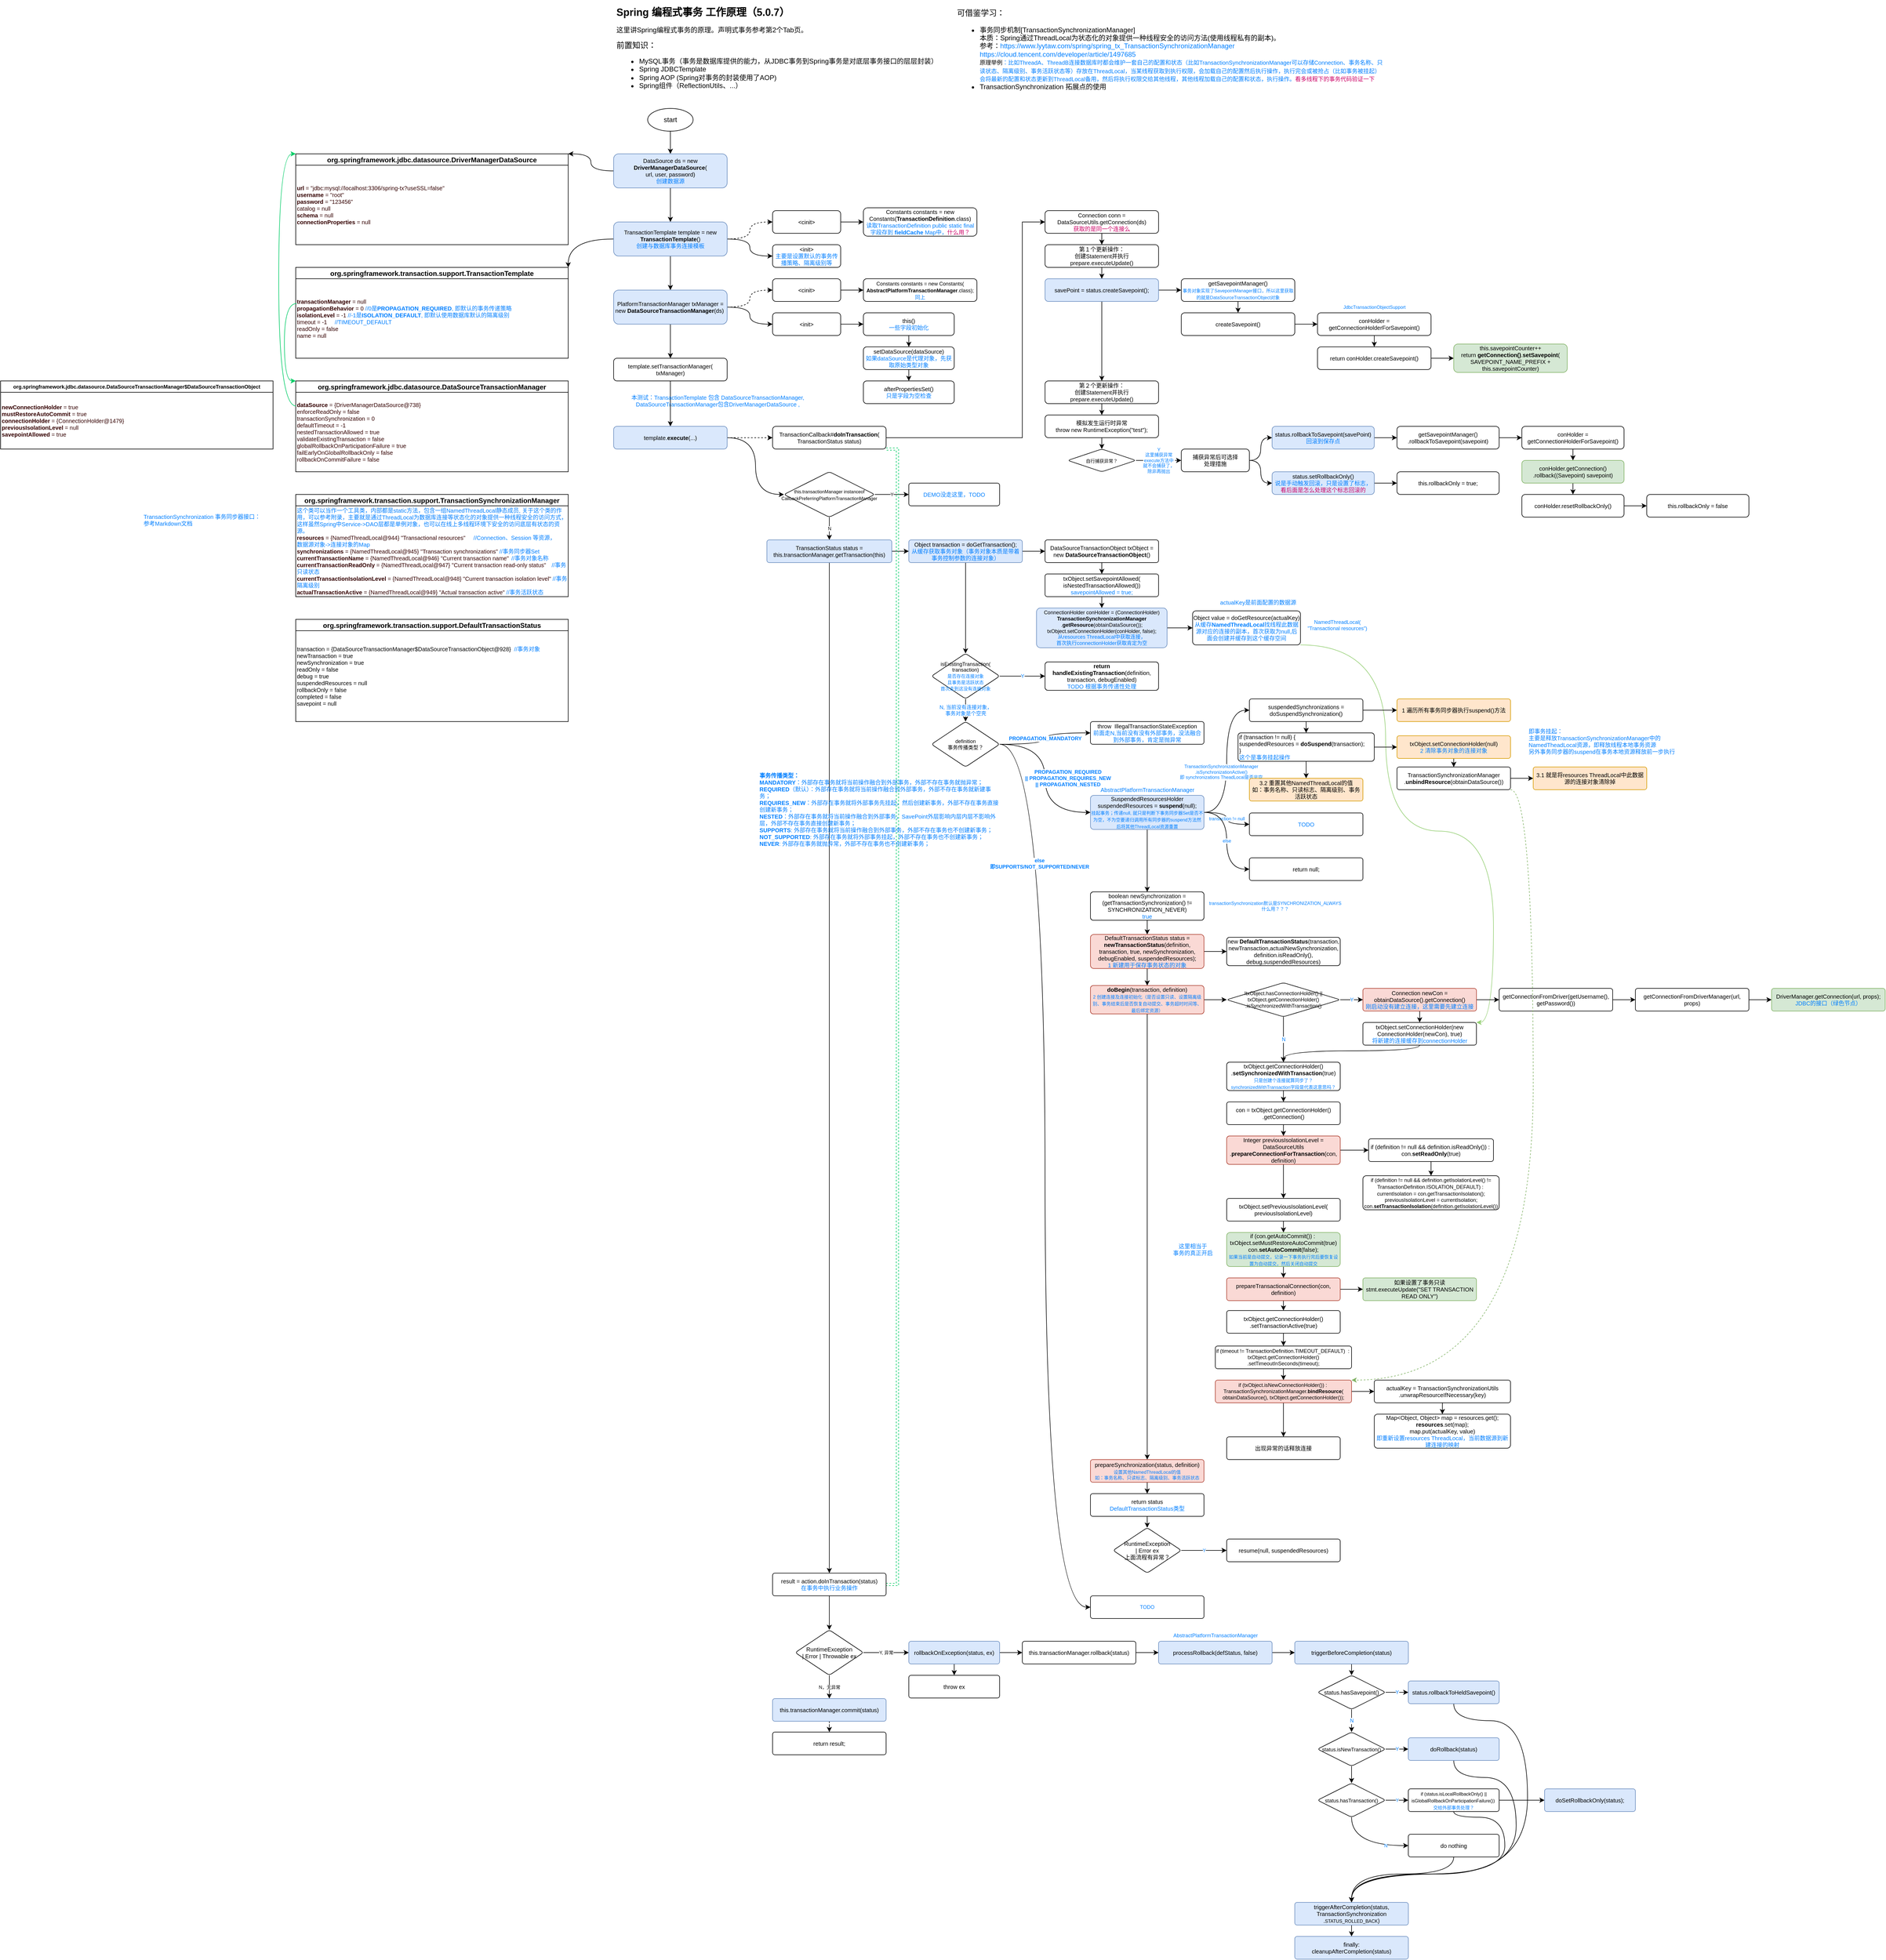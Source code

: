 <mxfile version="16.1.2" type="device" pages="2"><diagram id="j0OrxLXEKiOk3vR1xS3o" name="编程式事务"><mxGraphModel dx="2267" dy="689" grid="1" gridSize="10" guides="1" tooltips="1" connect="1" arrows="1" fold="1" page="1" pageScale="1" pageWidth="1169" pageHeight="827" math="0" shadow="0"><root><mxCell id="0"/><mxCell id="1" parent="0"/><mxCell id="3tcmVddGPVW7wgybLThJ-47" style="edgeStyle=orthogonalEdgeStyle;curved=1;rounded=0;orthogonalLoop=1;jettySize=auto;html=1;exitX=1;exitY=0.5;exitDx=0;exitDy=0;entryX=0;entryY=0.5;entryDx=0;entryDy=0;fontSize=9;fontColor=#007FFF;" edge="1" parent="1" source="3tcmVddGPVW7wgybLThJ-42" target="3tcmVddGPVW7wgybLThJ-46"><mxGeometry relative="1" as="geometry"/></mxCell><mxCell id="3tcmVddGPVW7wgybLThJ-48" value="&lt;b&gt;else&lt;br&gt;即SUPPORTS/NOT_SUPPORTED/NEVER&lt;br&gt;&lt;/b&gt;" style="edgeLabel;html=1;align=center;verticalAlign=middle;resizable=0;points=[];fontSize=9;fontColor=#007FFF;" connectable="0" vertex="1" parent="3tcmVddGPVW7wgybLThJ-47"><mxGeometry x="-0.682" y="-23" relative="1" as="geometry"><mxPoint x="13" y="23" as="offset"/></mxGeometry></mxCell><mxCell id="KUTTFBSQQBKSvKt4xpuZ-1" value="&lt;h1 style=&quot;font-size: 18px&quot;&gt;&lt;font style=&quot;font-size: 18px&quot;&gt;Spring 编程式事务 工作原理（5.0.7）&lt;/font&gt;&lt;/h1&gt;&lt;div&gt;这里讲Spring编程式事务的原理。声明式事务参考第2个Tab页。&lt;/div&gt;&lt;p&gt;&lt;font style=&quot;font-size: 14px&quot;&gt;前置知识：&lt;/font&gt;&lt;/p&gt;&lt;ul&gt;&lt;li&gt;MySQL事务（事务是数据库提供的能力，从JDBC事务到Spring事务是对底层事务接口的层层封装）&lt;br&gt;&lt;/li&gt;&lt;li&gt;Spring JDBCTemplate&lt;/li&gt;&lt;li&gt;Spring AOP (Spring对事务的封装使用了AOP)&lt;/li&gt;&lt;li&gt;Spring组件（ReflectionUtils、...）&lt;/li&gt;&lt;/ul&gt;&lt;p&gt;&lt;/p&gt;" style="text;html=1;strokeColor=none;fillColor=none;spacing=5;spacingTop=-20;whiteSpace=wrap;overflow=hidden;rounded=0;" parent="1" vertex="1"><mxGeometry x="40" y="19" width="600" height="161" as="geometry"/></mxCell><mxCell id="6U_a8jkAf0Mo0z_RWQwz-1" value="" style="edgeStyle=orthogonalEdgeStyle;rounded=0;orthogonalLoop=1;jettySize=auto;html=1;curved=1;" parent="1" source="6U_a8jkAf0Mo0z_RWQwz-2" target="6U_a8jkAf0Mo0z_RWQwz-3" edge="1"><mxGeometry relative="1" as="geometry"/></mxCell><mxCell id="6U_a8jkAf0Mo0z_RWQwz-2" value="start" style="ellipse;whiteSpace=wrap;html=1;" parent="1" vertex="1"><mxGeometry x="100" y="200" width="80" height="40" as="geometry"/></mxCell><mxCell id="6U_a8jkAf0Mo0z_RWQwz-5" value="" style="edgeStyle=orthogonalEdgeStyle;rounded=0;orthogonalLoop=1;jettySize=auto;html=1;curved=1;" parent="1" source="6U_a8jkAf0Mo0z_RWQwz-3" target="6U_a8jkAf0Mo0z_RWQwz-4" edge="1"><mxGeometry relative="1" as="geometry"/></mxCell><mxCell id="3tcmVddGPVW7wgybLThJ-16" style="edgeStyle=orthogonalEdgeStyle;curved=1;rounded=0;orthogonalLoop=1;jettySize=auto;html=1;exitX=0;exitY=0.5;exitDx=0;exitDy=0;entryX=1;entryY=0;entryDx=0;entryDy=0;fontSize=9;fontColor=#007FFF;" parent="1" source="6U_a8jkAf0Mo0z_RWQwz-3" target="3tcmVddGPVW7wgybLThJ-1" edge="1"><mxGeometry relative="1" as="geometry"><Array as="points"><mxPoint y="310"/><mxPoint y="280"/></Array></mxGeometry></mxCell><mxCell id="6U_a8jkAf0Mo0z_RWQwz-3" value="DataSource ds = new &lt;b&gt;DriverManagerDataSource&lt;/b&gt;(&lt;br&gt;url, user, password)&lt;br&gt;&lt;font color=&quot;#007fff&quot;&gt;创建数据源&lt;/font&gt;" style="rounded=1;whiteSpace=wrap;html=1;fontSize=10;fillColor=#dae8fc;strokeColor=#6c8ebf;" parent="1" vertex="1"><mxGeometry x="40" y="280" width="200" height="60" as="geometry"/></mxCell><mxCell id="6U_a8jkAf0Mo0z_RWQwz-7" value="" style="edgeStyle=orthogonalEdgeStyle;curved=1;rounded=0;orthogonalLoop=1;jettySize=auto;html=1;" parent="1" source="6U_a8jkAf0Mo0z_RWQwz-4" target="6U_a8jkAf0Mo0z_RWQwz-6" edge="1"><mxGeometry relative="1" as="geometry"/></mxCell><mxCell id="3tcmVddGPVW7wgybLThJ-4" value="" style="edgeStyle=orthogonalEdgeStyle;rounded=0;orthogonalLoop=1;jettySize=auto;html=1;fontColor=#330000;dashed=1;curved=1;" parent="1" source="6U_a8jkAf0Mo0z_RWQwz-4" target="3tcmVddGPVW7wgybLThJ-3" edge="1"><mxGeometry relative="1" as="geometry"/></mxCell><mxCell id="3tcmVddGPVW7wgybLThJ-11" style="edgeStyle=orthogonalEdgeStyle;curved=1;rounded=0;orthogonalLoop=1;jettySize=auto;html=1;exitX=1;exitY=0.5;exitDx=0;exitDy=0;entryX=0;entryY=0.5;entryDx=0;entryDy=0;fontColor=#007FFF;" parent="1" source="6U_a8jkAf0Mo0z_RWQwz-4" target="3tcmVddGPVW7wgybLThJ-9" edge="1"><mxGeometry relative="1" as="geometry"/></mxCell><mxCell id="3tcmVddGPVW7wgybLThJ-17" style="edgeStyle=orthogonalEdgeStyle;curved=1;rounded=0;orthogonalLoop=1;jettySize=auto;html=1;exitX=0;exitY=0.5;exitDx=0;exitDy=0;entryX=1;entryY=0;entryDx=0;entryDy=0;fontSize=9;fontColor=#007FFF;" parent="1" source="6U_a8jkAf0Mo0z_RWQwz-4" target="3tcmVddGPVW7wgybLThJ-7" edge="1"><mxGeometry relative="1" as="geometry"/></mxCell><mxCell id="6U_a8jkAf0Mo0z_RWQwz-4" value="TransactionTemplate template = new &lt;b&gt;TransactionTemplate&lt;/b&gt;()&lt;br&gt;&lt;font color=&quot;#007fff&quot;&gt;创建与数据库事务连接模板&lt;/font&gt;" style="rounded=1;whiteSpace=wrap;html=1;fontSize=10;fillColor=#dae8fc;strokeColor=#6c8ebf;" parent="1" vertex="1"><mxGeometry x="40" y="400" width="200" height="60" as="geometry"/></mxCell><mxCell id="6U_a8jkAf0Mo0z_RWQwz-9" value="" style="edgeStyle=orthogonalEdgeStyle;curved=1;rounded=0;orthogonalLoop=1;jettySize=auto;html=1;" parent="1" source="6U_a8jkAf0Mo0z_RWQwz-6" target="6U_a8jkAf0Mo0z_RWQwz-8" edge="1"><mxGeometry relative="1" as="geometry"/></mxCell><mxCell id="3tcmVddGPVW7wgybLThJ-13" value="" style="edgeStyle=orthogonalEdgeStyle;curved=1;rounded=0;orthogonalLoop=1;jettySize=auto;html=1;fontColor=#007FFF;dashed=1;" parent="1" source="6U_a8jkAf0Mo0z_RWQwz-6" target="3tcmVddGPVW7wgybLThJ-12" edge="1"><mxGeometry relative="1" as="geometry"/></mxCell><mxCell id="3tcmVddGPVW7wgybLThJ-18" style="edgeStyle=orthogonalEdgeStyle;curved=1;rounded=0;orthogonalLoop=1;jettySize=auto;html=1;exitX=1;exitY=0.5;exitDx=0;exitDy=0;fontSize=9;fontColor=#007FFF;entryX=0;entryY=0.5;entryDx=0;entryDy=0;" parent="1" source="6U_a8jkAf0Mo0z_RWQwz-6" target="3tcmVddGPVW7wgybLThJ-19" edge="1"><mxGeometry relative="1" as="geometry"><mxPoint x="310" y="560" as="targetPoint"/></mxGeometry></mxCell><mxCell id="6U_a8jkAf0Mo0z_RWQwz-6" value="PlatformTransactionManager txManager =&lt;br&gt;new &lt;b&gt;DataSourceTransactionManager&lt;/b&gt;(ds)&amp;nbsp;" style="rounded=1;whiteSpace=wrap;html=1;fontSize=10;fillColor=#dae8fc;strokeColor=#6c8ebf;" parent="1" vertex="1"><mxGeometry x="40" y="520" width="200" height="60" as="geometry"/></mxCell><mxCell id="6U_a8jkAf0Mo0z_RWQwz-11" value="" style="edgeStyle=orthogonalEdgeStyle;curved=1;rounded=0;orthogonalLoop=1;jettySize=auto;html=1;" parent="1" source="6U_a8jkAf0Mo0z_RWQwz-8" target="6U_a8jkAf0Mo0z_RWQwz-10" edge="1"><mxGeometry relative="1" as="geometry"/></mxCell><mxCell id="6U_a8jkAf0Mo0z_RWQwz-8" value="template.setTransactionManager(&lt;br&gt;txManager)" style="rounded=1;whiteSpace=wrap;html=1;fontSize=10;" parent="1" vertex="1"><mxGeometry x="40" y="640" width="200" height="40" as="geometry"/></mxCell><mxCell id="6U_a8jkAf0Mo0z_RWQwz-13" value="" style="edgeStyle=orthogonalEdgeStyle;curved=1;rounded=0;orthogonalLoop=1;jettySize=auto;html=1;dashed=1;" parent="1" source="6U_a8jkAf0Mo0z_RWQwz-10" target="6U_a8jkAf0Mo0z_RWQwz-12" edge="1"><mxGeometry relative="1" as="geometry"/></mxCell><mxCell id="t2Bh8Tgv82BLZMkkJCVr-2" style="edgeStyle=orthogonalEdgeStyle;rounded=0;orthogonalLoop=1;jettySize=auto;html=1;exitX=1;exitY=0.5;exitDx=0;exitDy=0;entryX=0;entryY=0.5;entryDx=0;entryDy=0;curved=1;" edge="1" parent="1" source="6U_a8jkAf0Mo0z_RWQwz-10" target="t2Bh8Tgv82BLZMkkJCVr-3"><mxGeometry relative="1" as="geometry"><mxPoint x="320" y="840" as="targetPoint"/></mxGeometry></mxCell><mxCell id="6U_a8jkAf0Mo0z_RWQwz-10" value="template.&lt;b&gt;execute&lt;/b&gt;(...)" style="rounded=1;whiteSpace=wrap;html=1;fontSize=10;fillColor=#dae8fc;strokeColor=#6c8ebf;" parent="1" vertex="1"><mxGeometry x="40" y="760" width="200" height="40" as="geometry"/></mxCell><mxCell id="t2Bh8Tgv82BLZMkkJCVr-147" value="" style="edgeStyle=orthogonalEdgeStyle;rounded=0;orthogonalLoop=1;jettySize=auto;html=1;fontSize=8;fontColor=#007FFF;strokeColor=#000000;" edge="1" parent="1" source="6U_a8jkAf0Mo0z_RWQwz-12" target="t2Bh8Tgv82BLZMkkJCVr-146"><mxGeometry relative="1" as="geometry"><Array as="points"><mxPoint x="760" y="780"/><mxPoint x="760" y="400"/></Array></mxGeometry></mxCell><mxCell id="6U_a8jkAf0Mo0z_RWQwz-12" value="TransactionCallback#&lt;b&gt;doInTransaction&lt;/b&gt;(&lt;br&gt;TransactionStatus status)" style="rounded=1;whiteSpace=wrap;html=1;fontSize=10;" parent="1" vertex="1"><mxGeometry x="320" y="760" width="200" height="40" as="geometry"/></mxCell><mxCell id="3tcmVddGPVW7wgybLThJ-1" value="org.springframework.jdbc.datasource.DriverManagerDataSource" style="swimlane;startSize=20;" parent="1" vertex="1"><mxGeometry x="-520" y="280" width="480" height="160" as="geometry"/></mxCell><mxCell id="3tcmVddGPVW7wgybLThJ-2" value="&lt;div&gt;&lt;font color=&quot;#330000&quot;&gt;&lt;b&gt;url&lt;/b&gt; = &quot;jdbc:mysql://localhost:3306/spring-tx?useSSL=false&quot;&lt;/font&gt;&lt;/div&gt;&lt;div&gt;&lt;font color=&quot;#330000&quot;&gt;&lt;b&gt;username&lt;/b&gt; = &quot;root&quot;&lt;/font&gt;&lt;/div&gt;&lt;div&gt;&lt;font color=&quot;#330000&quot;&gt;&lt;b&gt;password&lt;/b&gt; = &quot;123456&quot;&lt;/font&gt;&lt;/div&gt;&lt;div&gt;&lt;font color=&quot;#330000&quot;&gt;catalog = null&lt;/font&gt;&lt;/div&gt;&lt;div&gt;&lt;font color=&quot;#330000&quot;&gt;&lt;b&gt;schema&lt;/b&gt; = null&lt;/font&gt;&lt;/div&gt;&lt;div&gt;&lt;font color=&quot;#330000&quot;&gt;&lt;b&gt;connectionProperties&lt;/b&gt; = null&lt;/font&gt;&lt;/div&gt;" style="text;html=1;strokeColor=none;fillColor=none;align=left;verticalAlign=middle;whiteSpace=wrap;rounded=0;fontSize=10;" parent="3tcmVddGPVW7wgybLThJ-1" vertex="1"><mxGeometry y="20" width="480" height="140" as="geometry"/></mxCell><mxCell id="3tcmVddGPVW7wgybLThJ-6" value="" style="edgeStyle=orthogonalEdgeStyle;rounded=0;orthogonalLoop=1;jettySize=auto;html=1;fontColor=#330000;curved=1;" parent="1" source="3tcmVddGPVW7wgybLThJ-3" target="3tcmVddGPVW7wgybLThJ-5" edge="1"><mxGeometry relative="1" as="geometry"/></mxCell><mxCell id="3tcmVddGPVW7wgybLThJ-3" value="&amp;lt;cinit&amp;gt;&lt;br&gt;" style="rounded=1;whiteSpace=wrap;html=1;fontSize=10;" parent="1" vertex="1"><mxGeometry x="320" y="380" width="120" height="40" as="geometry"/></mxCell><mxCell id="3tcmVddGPVW7wgybLThJ-5" value="Constants constants = new Constants(&lt;b&gt;TransactionDefinition&lt;/b&gt;.class)&lt;br&gt;&lt;font color=&quot;#007fff&quot;&gt;读取TransactionDefinition public static final 字段存到&amp;nbsp;&lt;b&gt;fieldCache&lt;/b&gt; Map中，&lt;/font&gt;&lt;font color=&quot;#cc0066&quot;&gt;什么用？&lt;/font&gt;" style="rounded=1;whiteSpace=wrap;html=1;fontSize=10;" parent="1" vertex="1"><mxGeometry x="480" y="375" width="200" height="50" as="geometry"/></mxCell><mxCell id="3tcmVddGPVW7wgybLThJ-7" value="org.springframework.transaction.support.TransactionTemplate" style="swimlane;startSize=20;" parent="1" vertex="1"><mxGeometry x="-520" y="480" width="480" height="160" as="geometry"/></mxCell><mxCell id="3tcmVddGPVW7wgybLThJ-8" value="&lt;div&gt;&lt;b style=&quot;color: rgb(51 , 0 , 0)&quot;&gt;transactionManager&lt;/b&gt;&lt;span style=&quot;color: rgb(51 , 0 , 0)&quot;&gt; = null&lt;/span&gt;&lt;br&gt;&lt;/div&gt;&lt;div&gt;&lt;b style=&quot;color: rgb(51 , 0 , 0)&quot;&gt;propagationBehavior&lt;/b&gt;&lt;font color=&quot;#330000&quot;&gt; = 0&lt;/font&gt;&lt;span style=&quot;color: rgb(51 , 0 , 0)&quot;&gt;&#9;&lt;/span&gt;&lt;span style=&quot;color: rgb(51 , 0 , 0)&quot;&gt;&#9;&lt;/span&gt;&lt;font color=&quot;#007fff&quot;&gt;//0是&lt;b&gt;PROPAGATION_REQUIRED&lt;/b&gt;, 即默认的事务传递策略&lt;/font&gt;&lt;/div&gt;&lt;div&gt;&lt;b style=&quot;color: rgb(51 , 0 , 0)&quot;&gt;isolationLevel&lt;/b&gt;&lt;font color=&quot;#330000&quot;&gt; = -1&lt;/font&gt;&lt;span style=&quot;color: rgb(51 , 0 , 0)&quot;&gt;&#9;&lt;/span&gt;&#9;&#9;&#9;&lt;font color=&quot;#007fff&quot;&gt;//-1是&lt;b&gt;ISOLATION_DEFAULT&lt;/b&gt;, 即默认使用数据库默认的隔离级别&lt;/font&gt;&lt;/div&gt;&lt;div&gt;&lt;font color=&quot;#330000&quot;&gt;timeout = -1&lt;/font&gt;&lt;span style=&quot;color: rgb(51 , 0 , 0) ; white-space: pre&quot;&gt;&#9;&lt;/span&gt;&lt;font color=&quot;#007fff&quot;&gt;//TIMEOUT_DEFAULT&lt;/font&gt;&lt;/div&gt;&lt;div&gt;&lt;font color=&quot;#330000&quot;&gt;readOnly = false&lt;/font&gt;&lt;/div&gt;&lt;div&gt;&lt;font color=&quot;#330000&quot;&gt;name = null&lt;/font&gt;&lt;/div&gt;" style="text;html=1;strokeColor=none;fillColor=none;align=left;verticalAlign=middle;whiteSpace=wrap;rounded=0;fontSize=10;" parent="3tcmVddGPVW7wgybLThJ-7" vertex="1"><mxGeometry y="20" width="480" height="140" as="geometry"/></mxCell><mxCell id="3tcmVddGPVW7wgybLThJ-9" value="&amp;lt;init&amp;gt;&lt;br&gt;&lt;font color=&quot;#007fff&quot;&gt;主要是设置默认的事务传播策略、隔离级别等&lt;/font&gt;" style="rounded=1;whiteSpace=wrap;html=1;fontSize=10;" parent="1" vertex="1"><mxGeometry x="320" y="440" width="120" height="40" as="geometry"/></mxCell><mxCell id="3tcmVddGPVW7wgybLThJ-15" value="" style="edgeStyle=orthogonalEdgeStyle;curved=1;rounded=0;orthogonalLoop=1;jettySize=auto;html=1;fontColor=#007FFF;" parent="1" source="3tcmVddGPVW7wgybLThJ-12" target="3tcmVddGPVW7wgybLThJ-14" edge="1"><mxGeometry relative="1" as="geometry"/></mxCell><mxCell id="3tcmVddGPVW7wgybLThJ-12" value="&amp;lt;cinit&amp;gt;" style="rounded=1;whiteSpace=wrap;html=1;fontSize=10;" parent="1" vertex="1"><mxGeometry x="320" y="500" width="120" height="40" as="geometry"/></mxCell><mxCell id="3tcmVddGPVW7wgybLThJ-14" value="&lt;font style=&quot;font-size: 9px&quot;&gt;Constants constants = new Constants(&lt;br&gt;&lt;b&gt;AbstractPlatformTransactionManager&lt;/b&gt;.class);&lt;font color=&quot;#007fff&quot;&gt;&lt;br&gt;同上&lt;/font&gt;&lt;br&gt;&lt;/font&gt;" style="rounded=1;whiteSpace=wrap;html=1;fontSize=10;" parent="1" vertex="1"><mxGeometry x="480" y="500" width="200" height="40" as="geometry"/></mxCell><mxCell id="3tcmVddGPVW7wgybLThJ-25" style="edgeStyle=orthogonalEdgeStyle;curved=1;rounded=0;orthogonalLoop=1;jettySize=auto;html=1;exitX=1;exitY=0.5;exitDx=0;exitDy=0;entryX=0;entryY=0.5;entryDx=0;entryDy=0;fontSize=9;fontColor=#007FFF;" parent="1" source="3tcmVddGPVW7wgybLThJ-19" target="3tcmVddGPVW7wgybLThJ-24" edge="1"><mxGeometry relative="1" as="geometry"/></mxCell><mxCell id="3tcmVddGPVW7wgybLThJ-19" value="&amp;lt;init&amp;gt;" style="rounded=1;whiteSpace=wrap;html=1;fontSize=10;" parent="1" vertex="1"><mxGeometry x="320" y="560" width="120" height="40" as="geometry"/></mxCell><mxCell id="3tcmVddGPVW7wgybLThJ-23" value="" style="edgeStyle=orthogonalEdgeStyle;curved=1;rounded=0;orthogonalLoop=1;jettySize=auto;html=1;fontSize=9;fontColor=#007FFF;" parent="1" source="3tcmVddGPVW7wgybLThJ-20" target="3tcmVddGPVW7wgybLThJ-22" edge="1"><mxGeometry relative="1" as="geometry"/></mxCell><mxCell id="3tcmVddGPVW7wgybLThJ-20" value="setDataSource(dataSource)&lt;br&gt;&lt;font color=&quot;#007fff&quot;&gt;如果dataSource是代理对象，先获取原始类型对象&lt;/font&gt;" style="rounded=1;whiteSpace=wrap;html=1;fontSize=10;" parent="1" vertex="1"><mxGeometry x="480" y="620" width="160" height="40" as="geometry"/></mxCell><mxCell id="3tcmVddGPVW7wgybLThJ-22" value="afterPropertiesSet()&lt;br&gt;&lt;font color=&quot;#007fff&quot;&gt;只是字段为空检查&lt;/font&gt;" style="rounded=1;whiteSpace=wrap;html=1;fontSize=10;" parent="1" vertex="1"><mxGeometry x="480" y="680" width="160" height="40" as="geometry"/></mxCell><mxCell id="3tcmVddGPVW7wgybLThJ-26" style="edgeStyle=orthogonalEdgeStyle;curved=1;rounded=0;orthogonalLoop=1;jettySize=auto;html=1;exitX=0.5;exitY=1;exitDx=0;exitDy=0;fontSize=9;fontColor=#007FFF;" parent="1" source="3tcmVddGPVW7wgybLThJ-24" target="3tcmVddGPVW7wgybLThJ-20" edge="1"><mxGeometry relative="1" as="geometry"/></mxCell><mxCell id="3tcmVddGPVW7wgybLThJ-24" value="this()&lt;br&gt;&lt;font color=&quot;#007fff&quot;&gt;一些字段初始化&lt;/font&gt;" style="rounded=1;whiteSpace=wrap;html=1;fontSize=10;" parent="1" vertex="1"><mxGeometry x="480" y="560" width="160" height="40" as="geometry"/></mxCell><mxCell id="3tcmVddGPVW7wgybLThJ-27" value="org.springframework.jdbc.datasource.DataSourceTransactionManager" style="swimlane;startSize=20;" parent="1" vertex="1"><mxGeometry x="-520" y="680" width="480" height="160" as="geometry"/></mxCell><mxCell id="3tcmVddGPVW7wgybLThJ-28" value="&lt;div&gt;&lt;font color=&quot;#330000&quot;&gt;&lt;b&gt;dataSource&lt;/b&gt; = {DriverManagerDataSource@738}&amp;nbsp;&lt;/font&gt;&lt;/div&gt;&lt;div&gt;&lt;font color=&quot;#330000&quot;&gt;enforceReadOnly = false&lt;/font&gt;&lt;/div&gt;&lt;div&gt;&lt;span style=&quot;color: rgb(51 , 0 , 0)&quot;&gt;transactionSynchronization = 0&lt;/span&gt;&lt;br&gt;&lt;/div&gt;&lt;div&gt;&lt;font color=&quot;#330000&quot;&gt;defaultTimeout = -1&lt;/font&gt;&lt;/div&gt;&lt;div&gt;&lt;font color=&quot;#330000&quot;&gt;nestedTransactionAllowed = true&lt;/font&gt;&lt;/div&gt;&lt;div&gt;&lt;font color=&quot;#330000&quot;&gt;validateExistingTransaction = false&lt;/font&gt;&lt;/div&gt;&lt;div&gt;&lt;font color=&quot;#330000&quot;&gt;globalRollbackOnParticipationFailure = true&lt;/font&gt;&lt;/div&gt;&lt;div&gt;&lt;font color=&quot;#330000&quot;&gt;failEarlyOnGlobalRollbackOnly = false&lt;/font&gt;&lt;/div&gt;&lt;div&gt;&lt;font color=&quot;#330000&quot;&gt;rollbackOnCommitFailure = false&lt;/font&gt;&lt;/div&gt;" style="text;html=1;strokeColor=none;fillColor=none;align=left;verticalAlign=middle;whiteSpace=wrap;rounded=0;fontSize=10;" parent="3tcmVddGPVW7wgybLThJ-27" vertex="1"><mxGeometry y="20" width="480" height="140" as="geometry"/></mxCell><mxCell id="t2Bh8Tgv82BLZMkkJCVr-8" value="Y" style="edgeStyle=orthogonalEdgeStyle;curved=1;rounded=0;orthogonalLoop=1;jettySize=auto;html=1;fontSize=8;" edge="1" parent="1" source="t2Bh8Tgv82BLZMkkJCVr-3" target="t2Bh8Tgv82BLZMkkJCVr-7"><mxGeometry relative="1" as="geometry"/></mxCell><mxCell id="t2Bh8Tgv82BLZMkkJCVr-10" value="N" style="edgeStyle=orthogonalEdgeStyle;curved=1;rounded=0;orthogonalLoop=1;jettySize=auto;html=1;exitX=0.5;exitY=1;exitDx=0;exitDy=0;entryX=0.5;entryY=0;entryDx=0;entryDy=0;fontSize=8;" edge="1" parent="1" source="t2Bh8Tgv82BLZMkkJCVr-3" target="t2Bh8Tgv82BLZMkkJCVr-9"><mxGeometry relative="1" as="geometry"/></mxCell><mxCell id="t2Bh8Tgv82BLZMkkJCVr-3" value="&lt;font style=&quot;font-size: 8px&quot;&gt;this.transactionManager instanceof CallbackPreferringPlatformTransactionManager&lt;/font&gt;" style="rhombus;whiteSpace=wrap;html=1;fontSize=10;rounded=1;arcSize=10;" vertex="1" parent="1"><mxGeometry x="340" y="840" width="160" height="80" as="geometry"/></mxCell><mxCell id="t2Bh8Tgv82BLZMkkJCVr-7" value="&lt;font color=&quot;#007fff&quot;&gt;DEMO没走这里，TODO&lt;/font&gt;" style="whiteSpace=wrap;html=1;fontSize=10;rounded=1;arcSize=10;" vertex="1" parent="1"><mxGeometry x="560" y="860" width="160" height="40" as="geometry"/></mxCell><mxCell id="t2Bh8Tgv82BLZMkkJCVr-12" value="" style="edgeStyle=orthogonalEdgeStyle;curved=1;rounded=0;orthogonalLoop=1;jettySize=auto;html=1;fontSize=8;" edge="1" parent="1" source="t2Bh8Tgv82BLZMkkJCVr-9" target="t2Bh8Tgv82BLZMkkJCVr-11"><mxGeometry relative="1" as="geometry"/></mxCell><mxCell id="t2Bh8Tgv82BLZMkkJCVr-25" value="" style="edgeStyle=orthogonalEdgeStyle;curved=1;rounded=0;orthogonalLoop=1;jettySize=auto;html=1;fontSize=8;" edge="1" parent="1" source="t2Bh8Tgv82BLZMkkJCVr-9" target="t2Bh8Tgv82BLZMkkJCVr-24"><mxGeometry relative="1" as="geometry"/></mxCell><mxCell id="t2Bh8Tgv82BLZMkkJCVr-9" value="TransactionStatus status = this.transactionManager.getTransaction(this)" style="whiteSpace=wrap;html=1;fontSize=10;rounded=1;arcSize=10;fillColor=#dae8fc;strokeColor=#6c8ebf;" vertex="1" parent="1"><mxGeometry x="310" y="960" width="220" height="40" as="geometry"/></mxCell><mxCell id="t2Bh8Tgv82BLZMkkJCVr-14" value="" style="edgeStyle=orthogonalEdgeStyle;curved=1;rounded=0;orthogonalLoop=1;jettySize=auto;html=1;fontSize=8;" edge="1" parent="1" source="t2Bh8Tgv82BLZMkkJCVr-11" target="t2Bh8Tgv82BLZMkkJCVr-13"><mxGeometry relative="1" as="geometry"/></mxCell><mxCell id="t2Bh8Tgv82BLZMkkJCVr-19" style="edgeStyle=orthogonalEdgeStyle;curved=1;rounded=0;orthogonalLoop=1;jettySize=auto;html=1;exitX=1;exitY=0.5;exitDx=0;exitDy=0;entryX=1;entryY=1;entryDx=0;entryDy=0;fontSize=8;dashed=1;strokeColor=#00CC66;shape=link;" edge="1" parent="1" source="t2Bh8Tgv82BLZMkkJCVr-11" target="6U_a8jkAf0Mo0z_RWQwz-12"><mxGeometry relative="1" as="geometry"><Array as="points"><mxPoint x="540" y="2800"/><mxPoint x="540" y="800"/></Array></mxGeometry></mxCell><mxCell id="t2Bh8Tgv82BLZMkkJCVr-11" value="result = action.doInTransaction(status)&lt;br&gt;&lt;font color=&quot;#007fff&quot;&gt;在事务中执行业务操作&lt;/font&gt;" style="whiteSpace=wrap;html=1;fontSize=10;rounded=1;arcSize=10;" vertex="1" parent="1"><mxGeometry x="320" y="2780" width="200" height="40" as="geometry"/></mxCell><mxCell id="t2Bh8Tgv82BLZMkkJCVr-16" value="Y, 异常" style="edgeStyle=orthogonalEdgeStyle;curved=1;rounded=0;orthogonalLoop=1;jettySize=auto;html=1;exitX=1;exitY=0.5;exitDx=0;exitDy=0;entryX=0;entryY=0.5;entryDx=0;entryDy=0;fontSize=8;" edge="1" parent="1" source="t2Bh8Tgv82BLZMkkJCVr-13" target="t2Bh8Tgv82BLZMkkJCVr-15"><mxGeometry relative="1" as="geometry"/></mxCell><mxCell id="t2Bh8Tgv82BLZMkkJCVr-18" value="N，无异常" style="edgeStyle=orthogonalEdgeStyle;curved=1;rounded=0;orthogonalLoop=1;jettySize=auto;html=1;exitX=0.5;exitY=1;exitDx=0;exitDy=0;entryX=0.5;entryY=0;entryDx=0;entryDy=0;fontSize=8;" edge="1" parent="1" source="t2Bh8Tgv82BLZMkkJCVr-13" target="t2Bh8Tgv82BLZMkkJCVr-17"><mxGeometry relative="1" as="geometry"/></mxCell><mxCell id="t2Bh8Tgv82BLZMkkJCVr-13" value="RuntimeException &lt;br&gt;| Error | Throwable ex" style="rhombus;whiteSpace=wrap;html=1;fontSize=10;rounded=1;arcSize=10;" vertex="1" parent="1"><mxGeometry x="360" y="2880" width="120" height="80" as="geometry"/></mxCell><mxCell id="t2Bh8Tgv82BLZMkkJCVr-23" value="" style="edgeStyle=orthogonalEdgeStyle;curved=1;rounded=0;orthogonalLoop=1;jettySize=auto;html=1;fontSize=8;" edge="1" parent="1" source="t2Bh8Tgv82BLZMkkJCVr-15" target="t2Bh8Tgv82BLZMkkJCVr-22"><mxGeometry relative="1" as="geometry"/></mxCell><mxCell id="t2Bh8Tgv82BLZMkkJCVr-158" value="" style="edgeStyle=orthogonalEdgeStyle;curved=1;rounded=0;orthogonalLoop=1;jettySize=auto;html=1;fontSize=8;fontColor=#007FFF;strokeColor=#000000;" edge="1" parent="1" source="t2Bh8Tgv82BLZMkkJCVr-15" target="t2Bh8Tgv82BLZMkkJCVr-157"><mxGeometry relative="1" as="geometry"/></mxCell><mxCell id="t2Bh8Tgv82BLZMkkJCVr-15" value="rollbackOnException(status, ex)" style="whiteSpace=wrap;html=1;fontSize=10;rounded=1;arcSize=10;fillColor=#dae8fc;strokeColor=#6c8ebf;" vertex="1" parent="1"><mxGeometry x="560" y="2900" width="160" height="40" as="geometry"/></mxCell><mxCell id="t2Bh8Tgv82BLZMkkJCVr-21" value="" style="edgeStyle=orthogonalEdgeStyle;curved=1;rounded=0;orthogonalLoop=1;jettySize=auto;html=1;dashed=1;fontSize=8;" edge="1" parent="1" source="t2Bh8Tgv82BLZMkkJCVr-17" target="t2Bh8Tgv82BLZMkkJCVr-20"><mxGeometry relative="1" as="geometry"/></mxCell><mxCell id="t2Bh8Tgv82BLZMkkJCVr-17" value="this.transactionManager.commit(status)" style="whiteSpace=wrap;html=1;fontSize=10;rounded=1;arcSize=10;fillColor=#dae8fc;strokeColor=#6c8ebf;" vertex="1" parent="1"><mxGeometry x="320" y="3001" width="200" height="40" as="geometry"/></mxCell><mxCell id="t2Bh8Tgv82BLZMkkJCVr-20" value="return result;" style="whiteSpace=wrap;html=1;fontSize=10;rounded=1;arcSize=10;" vertex="1" parent="1"><mxGeometry x="320" y="3060" width="200" height="40" as="geometry"/></mxCell><mxCell id="t2Bh8Tgv82BLZMkkJCVr-22" value="throw ex" style="whiteSpace=wrap;html=1;fontSize=10;rounded=1;arcSize=10;" vertex="1" parent="1"><mxGeometry x="560" y="2960" width="160" height="40" as="geometry"/></mxCell><mxCell id="t2Bh8Tgv82BLZMkkJCVr-27" value="" style="edgeStyle=orthogonalEdgeStyle;curved=1;rounded=0;orthogonalLoop=1;jettySize=auto;html=1;fontSize=8;" edge="1" parent="1" source="t2Bh8Tgv82BLZMkkJCVr-24" target="t2Bh8Tgv82BLZMkkJCVr-26"><mxGeometry relative="1" as="geometry"/></mxCell><mxCell id="3tcmVddGPVW7wgybLThJ-39" style="edgeStyle=orthogonalEdgeStyle;curved=1;rounded=0;orthogonalLoop=1;jettySize=auto;html=1;exitX=0.5;exitY=1;exitDx=0;exitDy=0;entryX=0.5;entryY=0;entryDx=0;entryDy=0;fontSize=9;fontColor=#007FFF;" edge="1" parent="1" source="t2Bh8Tgv82BLZMkkJCVr-24" target="3tcmVddGPVW7wgybLThJ-31"><mxGeometry relative="1" as="geometry"/></mxCell><mxCell id="t2Bh8Tgv82BLZMkkJCVr-24" value="Object transaction = doGetTransaction();&lt;br&gt;&lt;font color=&quot;#007fff&quot;&gt;从缓存获取事务对象（事务对象本质是带着事务控制参数的连接对象）&lt;/font&gt;" style="whiteSpace=wrap;html=1;fontSize=10;rounded=1;arcSize=10;fillColor=#dae8fc;strokeColor=#6c8ebf;" vertex="1" parent="1"><mxGeometry x="560" y="960" width="200" height="40" as="geometry"/></mxCell><mxCell id="t2Bh8Tgv82BLZMkkJCVr-29" value="" style="edgeStyle=orthogonalEdgeStyle;curved=1;rounded=0;orthogonalLoop=1;jettySize=auto;html=1;fontSize=8;" edge="1" parent="1" source="t2Bh8Tgv82BLZMkkJCVr-26" target="t2Bh8Tgv82BLZMkkJCVr-28"><mxGeometry relative="1" as="geometry"/></mxCell><mxCell id="t2Bh8Tgv82BLZMkkJCVr-26" value="DataSourceTransactionObject txObject = new &lt;b&gt;DataSourceTransactionObject&lt;/b&gt;()" style="whiteSpace=wrap;html=1;fontSize=10;rounded=1;arcSize=10;" vertex="1" parent="1"><mxGeometry x="800" y="960" width="200" height="40" as="geometry"/></mxCell><mxCell id="t2Bh8Tgv82BLZMkkJCVr-31" value="" style="edgeStyle=orthogonalEdgeStyle;curved=1;rounded=0;orthogonalLoop=1;jettySize=auto;html=1;fontSize=8;fontColor=#007FFF;" edge="1" parent="1" source="t2Bh8Tgv82BLZMkkJCVr-28" target="t2Bh8Tgv82BLZMkkJCVr-30"><mxGeometry relative="1" as="geometry"/></mxCell><mxCell id="t2Bh8Tgv82BLZMkkJCVr-28" value="txObject.setSavepointAllowed(&lt;br&gt;isNestedTransactionAllowed())&lt;br&gt;&lt;font color=&quot;#007fff&quot;&gt;savepointAllowed = true;&lt;br&gt;&lt;/font&gt;" style="whiteSpace=wrap;html=1;fontSize=10;rounded=1;arcSize=10;" vertex="1" parent="1"><mxGeometry x="800" y="1020" width="200" height="40" as="geometry"/></mxCell><mxCell id="t2Bh8Tgv82BLZMkkJCVr-33" value="" style="edgeStyle=orthogonalEdgeStyle;curved=1;rounded=0;orthogonalLoop=1;jettySize=auto;html=1;fontSize=8;fontColor=#007FFF;" edge="1" parent="1" source="t2Bh8Tgv82BLZMkkJCVr-30" target="t2Bh8Tgv82BLZMkkJCVr-32"><mxGeometry relative="1" as="geometry"/></mxCell><mxCell id="t2Bh8Tgv82BLZMkkJCVr-30" value="&lt;div style=&quot;font-size: 9px&quot;&gt;&lt;div&gt;ConnectionHolder conHolder = (ConnectionHolder) &lt;b&gt;TransactionSynchronizationManager&lt;/b&gt;&lt;br&gt;.&lt;b&gt;getResource&lt;/b&gt;(obtainDataSource());&lt;/div&gt;&lt;div&gt;txObject.setConnectionHolder(conHolder, false);&lt;br&gt;&lt;font color=&quot;#007fff&quot; style=&quot;font-size: 9px&quot;&gt;从resources ThreadLocal中获取连接，&lt;/font&gt;&lt;/div&gt;&lt;div&gt;&lt;font color=&quot;#007fff&quot; style=&quot;font-size: 9px&quot;&gt;首次执行connectionHolder获取肯定为空&lt;/font&gt;&lt;br&gt;&lt;/div&gt;&lt;/div&gt;" style="whiteSpace=wrap;html=1;fontSize=10;rounded=1;arcSize=10;fillColor=#dae8fc;strokeColor=#6c8ebf;" vertex="1" parent="1"><mxGeometry x="785" y="1080" width="230" height="70" as="geometry"/></mxCell><mxCell id="t2Bh8Tgv82BLZMkkJCVr-137" style="edgeStyle=orthogonalEdgeStyle;curved=1;rounded=0;orthogonalLoop=1;jettySize=auto;html=1;exitX=1;exitY=1;exitDx=0;exitDy=0;entryX=1;entryY=0;entryDx=0;entryDy=0;fontSize=8;fontColor=#007FFF;strokeColor=#97D077;" edge="1" parent="1" source="t2Bh8Tgv82BLZMkkJCVr-32" target="t2Bh8Tgv82BLZMkkJCVr-69"><mxGeometry relative="1" as="geometry"><Array as="points"><mxPoint x="1400" y="1145"/><mxPoint x="1400" y="1473"/><mxPoint x="1590" y="1473"/><mxPoint x="1590" y="1810"/></Array></mxGeometry></mxCell><mxCell id="t2Bh8Tgv82BLZMkkJCVr-32" value="Object value = doGetResource(actualKey)&lt;br&gt;&lt;font color=&quot;#007fff&quot;&gt;从缓存&lt;b&gt;NamedThreadLocal&lt;/b&gt;找线程此数据源对应的连接的副本，首次获取为null,后面会创建并缓存到这个缓存空间&lt;/font&gt;" style="whiteSpace=wrap;html=1;fontSize=10;rounded=1;arcSize=10;" vertex="1" parent="1"><mxGeometry x="1060" y="1085" width="190" height="60" as="geometry"/></mxCell><mxCell id="t2Bh8Tgv82BLZMkkJCVr-37" value="TransactionSynchronizationManager&lt;br&gt;.isSynchronizationActive()&lt;br&gt;即&amp;nbsp;synchronizations TheadLocal是否非空" style="edgeStyle=orthogonalEdgeStyle;curved=1;rounded=0;orthogonalLoop=1;jettySize=auto;html=1;fontSize=8;fontColor=#007FFF;exitX=1;exitY=0.5;exitDx=0;exitDy=0;" edge="1" parent="1" source="t2Bh8Tgv82BLZMkkJCVr-34" target="t2Bh8Tgv82BLZMkkJCVr-36"><mxGeometry x="-0.145" y="10" relative="1" as="geometry"><Array as="points"><mxPoint x="1120" y="1440"/><mxPoint x="1120" y="1260"/></Array><mxPoint as="offset"/></mxGeometry></mxCell><mxCell id="t2Bh8Tgv82BLZMkkJCVr-40" value="transaction != null" style="edgeStyle=orthogonalEdgeStyle;curved=1;rounded=0;orthogonalLoop=1;jettySize=auto;html=1;exitX=1;exitY=0.5;exitDx=0;exitDy=0;fontSize=8;fontColor=#007FFF;" edge="1" parent="1" source="t2Bh8Tgv82BLZMkkJCVr-34" target="t2Bh8Tgv82BLZMkkJCVr-39"><mxGeometry relative="1" as="geometry"/></mxCell><mxCell id="t2Bh8Tgv82BLZMkkJCVr-41" value="else" style="edgeStyle=orthogonalEdgeStyle;curved=1;rounded=0;orthogonalLoop=1;jettySize=auto;html=1;exitX=1;exitY=0.5;exitDx=0;exitDy=0;fontSize=8;fontColor=#007FFF;entryX=0;entryY=0.5;entryDx=0;entryDy=0;" edge="1" parent="1" source="t2Bh8Tgv82BLZMkkJCVr-34" target="t2Bh8Tgv82BLZMkkJCVr-42"><mxGeometry relative="1" as="geometry"><mxPoint x="1140" y="1540" as="targetPoint"/></mxGeometry></mxCell><mxCell id="3tcmVddGPVW7wgybLThJ-41" style="edgeStyle=orthogonalEdgeStyle;curved=1;rounded=0;orthogonalLoop=1;jettySize=auto;html=1;exitX=0.5;exitY=1;exitDx=0;exitDy=0;fontSize=9;fontColor=#007FFF;" edge="1" parent="1" source="t2Bh8Tgv82BLZMkkJCVr-34" target="t2Bh8Tgv82BLZMkkJCVr-43"><mxGeometry relative="1" as="geometry"/></mxCell><mxCell id="t2Bh8Tgv82BLZMkkJCVr-34" value="SuspendedResourcesHolder suspendedResources = &lt;b&gt;suspend&lt;/b&gt;(null);&lt;br&gt;&lt;font color=&quot;#007fff&quot; style=&quot;font-size: 8px&quot;&gt;挂起事务；传递null, 就只是判断下事务同步器Set是否不为空，不为空要递归调用所有同步器的suspend方法然后将其他ThreadLocal资源重置&lt;/font&gt;" style="whiteSpace=wrap;html=1;fontSize=10;rounded=1;arcSize=10;fillColor=#dae8fc;strokeColor=#6c8ebf;" vertex="1" parent="1"><mxGeometry x="880" y="1410" width="200" height="60" as="geometry"/></mxCell><mxCell id="t2Bh8Tgv82BLZMkkJCVr-117" value="" style="edgeStyle=orthogonalEdgeStyle;curved=1;rounded=0;orthogonalLoop=1;jettySize=auto;html=1;fontSize=10;fontColor=none;strokeColor=#000000;noLabel=1;" edge="1" parent="1" source="t2Bh8Tgv82BLZMkkJCVr-36" target="t2Bh8Tgv82BLZMkkJCVr-116"><mxGeometry relative="1" as="geometry"/></mxCell><mxCell id="t2Bh8Tgv82BLZMkkJCVr-119" value="" style="edgeStyle=orthogonalEdgeStyle;curved=1;rounded=0;orthogonalLoop=1;jettySize=auto;html=1;fontSize=10;fontColor=none;strokeColor=#000000;" edge="1" parent="1" source="t2Bh8Tgv82BLZMkkJCVr-36" target="t2Bh8Tgv82BLZMkkJCVr-118"><mxGeometry relative="1" as="geometry"/></mxCell><mxCell id="t2Bh8Tgv82BLZMkkJCVr-36" value="suspendedSynchronizations = doSuspendSynchronization()" style="whiteSpace=wrap;html=1;fontSize=10;rounded=1;arcSize=10;" vertex="1" parent="1"><mxGeometry x="1160" y="1240" width="200" height="40" as="geometry"/></mxCell><mxCell id="t2Bh8Tgv82BLZMkkJCVr-39" value="&lt;font color=&quot;#007fff&quot;&gt;TODO&lt;/font&gt;" style="whiteSpace=wrap;html=1;fontSize=10;rounded=1;arcSize=10;" vertex="1" parent="1"><mxGeometry x="1160" y="1441" width="200" height="40" as="geometry"/></mxCell><mxCell id="t2Bh8Tgv82BLZMkkJCVr-42" value="return null;" style="whiteSpace=wrap;html=1;fontSize=10;rounded=1;arcSize=10;" vertex="1" parent="1"><mxGeometry x="1160" y="1520" width="200" height="40" as="geometry"/></mxCell><mxCell id="t2Bh8Tgv82BLZMkkJCVr-46" value="" style="edgeStyle=orthogonalEdgeStyle;curved=1;rounded=0;orthogonalLoop=1;jettySize=auto;html=1;fontSize=8;fontColor=#007FFF;" edge="1" parent="1" source="t2Bh8Tgv82BLZMkkJCVr-43" target="t2Bh8Tgv82BLZMkkJCVr-45"><mxGeometry relative="1" as="geometry"/></mxCell><mxCell id="t2Bh8Tgv82BLZMkkJCVr-43" value="boolean newSynchronization = (getTransactionSynchronization() != SYNCHRONIZATION_NEVER)&lt;br&gt;&lt;font color=&quot;#007fff&quot;&gt;true&lt;/font&gt;" style="whiteSpace=wrap;html=1;fontSize=10;rounded=1;arcSize=10;" vertex="1" parent="1"><mxGeometry x="880" y="1580" width="200" height="50" as="geometry"/></mxCell><mxCell id="t2Bh8Tgv82BLZMkkJCVr-48" value="" style="edgeStyle=orthogonalEdgeStyle;curved=1;rounded=0;orthogonalLoop=1;jettySize=auto;html=1;fontSize=8;fontColor=#007FFF;" edge="1" parent="1" source="t2Bh8Tgv82BLZMkkJCVr-45" target="t2Bh8Tgv82BLZMkkJCVr-47"><mxGeometry relative="1" as="geometry"/></mxCell><mxCell id="t2Bh8Tgv82BLZMkkJCVr-50" value="" style="edgeStyle=orthogonalEdgeStyle;curved=1;rounded=0;orthogonalLoop=1;jettySize=auto;html=1;fontSize=8;fontColor=#007FFF;" edge="1" parent="1" source="t2Bh8Tgv82BLZMkkJCVr-45" target="t2Bh8Tgv82BLZMkkJCVr-49"><mxGeometry relative="1" as="geometry"/></mxCell><mxCell id="t2Bh8Tgv82BLZMkkJCVr-45" value="&lt;div&gt;DefaultTransactionStatus status = &lt;b&gt;newTransactionStatus&lt;/b&gt;(&lt;span&gt;definition, transaction, true, newSynchronization, debugEnabled, suspendedResources);&lt;br&gt;&lt;font color=&quot;#007fff&quot;&gt;1 新建用于保存事务状态的对象&lt;/font&gt;&lt;/span&gt;&lt;/div&gt;" style="whiteSpace=wrap;html=1;fontSize=10;rounded=1;arcSize=10;fillColor=#fad9d5;strokeColor=#ae4132;" vertex="1" parent="1"><mxGeometry x="880" y="1655" width="200" height="60" as="geometry"/></mxCell><mxCell id="t2Bh8Tgv82BLZMkkJCVr-47" value="&lt;div&gt;new &lt;b&gt;DefaultTransactionStatus&lt;/b&gt;(&lt;span&gt;transaction, newTransaction,actualNewSynchronization,&lt;/span&gt;&lt;/div&gt;&lt;div&gt;&lt;span&gt;definition.isReadOnly(), debug,suspendedResources)&lt;/span&gt;&lt;/div&gt;" style="whiteSpace=wrap;html=1;fontSize=10;rounded=1;arcSize=10;" vertex="1" parent="1"><mxGeometry x="1120" y="1660" width="200" height="50" as="geometry"/></mxCell><mxCell id="t2Bh8Tgv82BLZMkkJCVr-52" value="" style="edgeStyle=orthogonalEdgeStyle;curved=1;rounded=0;orthogonalLoop=1;jettySize=auto;html=1;fontSize=8;fontColor=#007FFF;" edge="1" parent="1" source="t2Bh8Tgv82BLZMkkJCVr-49" target="t2Bh8Tgv82BLZMkkJCVr-51"><mxGeometry relative="1" as="geometry"/></mxCell><mxCell id="t2Bh8Tgv82BLZMkkJCVr-65" value="" style="edgeStyle=orthogonalEdgeStyle;curved=1;rounded=0;orthogonalLoop=1;jettySize=auto;html=1;fontSize=8;fontColor=#007FFF;" edge="1" parent="1" source="t2Bh8Tgv82BLZMkkJCVr-49" target="t2Bh8Tgv82BLZMkkJCVr-64"><mxGeometry relative="1" as="geometry"/></mxCell><mxCell id="t2Bh8Tgv82BLZMkkJCVr-49" value="&lt;b&gt;doBegin&lt;/b&gt;(transaction, definition)&lt;br&gt;&lt;font color=&quot;#007fff&quot; style=&quot;font-size: 8px&quot;&gt;2 创建连接及连接初始化（是否设置只读、设置隔离级别、事务结束后是否恢复自动提交、事务超时时间等、最后绑定资源）&lt;/font&gt;" style="whiteSpace=wrap;html=1;fontSize=10;rounded=1;arcSize=10;fillColor=#fad9d5;strokeColor=#ae4132;" vertex="1" parent="1"><mxGeometry x="880" y="1745" width="200" height="50" as="geometry"/></mxCell><mxCell id="t2Bh8Tgv82BLZMkkJCVr-55" value="" style="edgeStyle=orthogonalEdgeStyle;curved=1;rounded=0;orthogonalLoop=1;jettySize=auto;html=1;fontSize=8;fontColor=#007FFF;" edge="1" parent="1" source="t2Bh8Tgv82BLZMkkJCVr-51" target="t2Bh8Tgv82BLZMkkJCVr-54"><mxGeometry relative="1" as="geometry"/></mxCell><mxCell id="t2Bh8Tgv82BLZMkkJCVr-51" value="prepareSynchronization(status, definition)&lt;br&gt;&lt;font color=&quot;#007fff&quot; style=&quot;font-size: 8px&quot;&gt;设置其他NamedThreadLocal的值&lt;/font&gt;&lt;div style=&quot;font-size: 8px&quot;&gt;&lt;font color=&quot;#007fff&quot; style=&quot;font-size: 8px&quot;&gt;如：事务名称、只读标志、隔离级别、事务活跃状态&lt;/font&gt;&lt;/div&gt;" style="whiteSpace=wrap;html=1;fontSize=10;rounded=1;arcSize=10;fillColor=#fad9d5;strokeColor=#ae4132;" vertex="1" parent="1"><mxGeometry x="880" y="2580" width="200" height="40" as="geometry"/></mxCell><mxCell id="t2Bh8Tgv82BLZMkkJCVr-57" style="edgeStyle=orthogonalEdgeStyle;curved=1;rounded=0;orthogonalLoop=1;jettySize=auto;html=1;exitX=0.5;exitY=1;exitDx=0;exitDy=0;entryX=0.5;entryY=0;entryDx=0;entryDy=0;fontSize=8;fontColor=#007FFF;" edge="1" parent="1" source="t2Bh8Tgv82BLZMkkJCVr-54" target="t2Bh8Tgv82BLZMkkJCVr-56"><mxGeometry relative="1" as="geometry"/></mxCell><mxCell id="t2Bh8Tgv82BLZMkkJCVr-54" value="return status&lt;br&gt;&lt;font color=&quot;#007fff&quot;&gt;DefaultTransactionStatus类型&lt;/font&gt;" style="whiteSpace=wrap;html=1;fontSize=10;rounded=1;arcSize=10;" vertex="1" parent="1"><mxGeometry x="880" y="2640" width="200" height="40" as="geometry"/></mxCell><mxCell id="t2Bh8Tgv82BLZMkkJCVr-59" value="Y" style="edgeStyle=orthogonalEdgeStyle;curved=1;rounded=0;orthogonalLoop=1;jettySize=auto;html=1;fontSize=8;fontColor=#007FFF;" edge="1" parent="1" source="t2Bh8Tgv82BLZMkkJCVr-56" target="t2Bh8Tgv82BLZMkkJCVr-58"><mxGeometry relative="1" as="geometry"/></mxCell><mxCell id="t2Bh8Tgv82BLZMkkJCVr-56" value="RuntimeException &lt;br&gt;| Error ex&lt;br&gt;上面流程有异常？" style="rhombus;whiteSpace=wrap;html=1;fontSize=10;rounded=1;arcSize=10;" vertex="1" parent="1"><mxGeometry x="920" y="2700" width="120" height="80" as="geometry"/></mxCell><mxCell id="t2Bh8Tgv82BLZMkkJCVr-58" value="resume(null, suspendedResources)" style="whiteSpace=wrap;html=1;fontSize=10;rounded=1;arcSize=10;" vertex="1" parent="1"><mxGeometry x="1120" y="2720" width="200" height="40" as="geometry"/></mxCell><mxCell id="t2Bh8Tgv82BLZMkkJCVr-70" value="" style="edgeStyle=orthogonalEdgeStyle;curved=1;rounded=0;orthogonalLoop=1;jettySize=auto;html=1;fontSize=9;fontColor=#007FFF;" edge="1" parent="1" source="t2Bh8Tgv82BLZMkkJCVr-62" target="t2Bh8Tgv82BLZMkkJCVr-69"><mxGeometry relative="1" as="geometry"/></mxCell><mxCell id="t2Bh8Tgv82BLZMkkJCVr-72" value="" style="edgeStyle=orthogonalEdgeStyle;curved=1;rounded=0;orthogonalLoop=1;jettySize=auto;html=1;fontSize=9;fontColor=#007FFF;" edge="1" parent="1" source="t2Bh8Tgv82BLZMkkJCVr-62" target="t2Bh8Tgv82BLZMkkJCVr-71"><mxGeometry relative="1" as="geometry"/></mxCell><mxCell id="t2Bh8Tgv82BLZMkkJCVr-62" value="Connection newCon = obtainDataSource().getConnection()&lt;br&gt;&lt;font color=&quot;#007fff&quot;&gt;刚启动没有建立连接，这里需要先建立连接&lt;/font&gt;" style="whiteSpace=wrap;html=1;fontSize=10;rounded=1;arcSize=10;fillColor=#fad9d5;strokeColor=#ae4132;" vertex="1" parent="1"><mxGeometry x="1360" y="1750" width="200" height="40" as="geometry"/></mxCell><mxCell id="t2Bh8Tgv82BLZMkkJCVr-66" value="Y" style="edgeStyle=orthogonalEdgeStyle;curved=1;rounded=0;orthogonalLoop=1;jettySize=auto;html=1;exitX=1;exitY=0.5;exitDx=0;exitDy=0;entryX=0;entryY=0.5;entryDx=0;entryDy=0;fontSize=9;fontColor=#007FFF;" edge="1" parent="1" source="t2Bh8Tgv82BLZMkkJCVr-64" target="t2Bh8Tgv82BLZMkkJCVr-62"><mxGeometry relative="1" as="geometry"/></mxCell><mxCell id="t2Bh8Tgv82BLZMkkJCVr-68" value="N" style="edgeStyle=orthogonalEdgeStyle;curved=1;rounded=0;orthogonalLoop=1;jettySize=auto;html=1;exitX=0.5;exitY=1;exitDx=0;exitDy=0;entryX=0.5;entryY=0;entryDx=0;entryDy=0;fontSize=9;fontColor=#007FFF;" edge="1" parent="1" source="t2Bh8Tgv82BLZMkkJCVr-64" target="t2Bh8Tgv82BLZMkkJCVr-77"><mxGeometry relative="1" as="geometry"><mxPoint x="1220" y="1814" as="targetPoint"/></mxGeometry></mxCell><mxCell id="t2Bh8Tgv82BLZMkkJCVr-64" value="&lt;div style=&quot;font-size: 9px&quot;&gt;&lt;font style=&quot;font-size: 9px&quot;&gt;!txObject.hasConnectionHolder() ||&lt;/font&gt;&lt;/div&gt;&lt;div style=&quot;font-size: 9px&quot;&gt;&lt;font style=&quot;font-size: 9px&quot;&gt;&#9;&#9;&#9;&#9;&#9;txObject.getConnectionHolder()&lt;br&gt;.isSynchronizedWithTransaction()&lt;/font&gt;&lt;/div&gt;" style="rhombus;whiteSpace=wrap;html=1;fontSize=10;rounded=1;arcSize=10;" vertex="1" parent="1"><mxGeometry x="1120" y="1740" width="200" height="60" as="geometry"/></mxCell><mxCell id="t2Bh8Tgv82BLZMkkJCVr-100" style="edgeStyle=orthogonalEdgeStyle;curved=1;rounded=0;orthogonalLoop=1;jettySize=auto;html=1;exitX=0.5;exitY=1;exitDx=0;exitDy=0;entryX=0.5;entryY=0;entryDx=0;entryDy=0;fontSize=9;fontColor=#007FFF;" edge="1" parent="1" source="t2Bh8Tgv82BLZMkkJCVr-69" target="t2Bh8Tgv82BLZMkkJCVr-77"><mxGeometry relative="1" as="geometry"><Array as="points"><mxPoint x="1460" y="1860"/><mxPoint x="1220" y="1860"/></Array></mxGeometry></mxCell><mxCell id="t2Bh8Tgv82BLZMkkJCVr-69" value="txObject.setConnectionHolder(new ConnectionHolder(newCon), true)&lt;br&gt;&lt;font color=&quot;#007fff&quot;&gt;将新建的连接缓存到connectionHolder&lt;/font&gt;" style="whiteSpace=wrap;html=1;fontSize=10;rounded=1;arcSize=10;" vertex="1" parent="1"><mxGeometry x="1360" y="1810" width="200" height="40" as="geometry"/></mxCell><mxCell id="t2Bh8Tgv82BLZMkkJCVr-74" value="" style="edgeStyle=orthogonalEdgeStyle;curved=1;rounded=0;orthogonalLoop=1;jettySize=auto;html=1;fontSize=9;fontColor=#007FFF;" edge="1" parent="1" source="t2Bh8Tgv82BLZMkkJCVr-71" target="t2Bh8Tgv82BLZMkkJCVr-73"><mxGeometry relative="1" as="geometry"/></mxCell><mxCell id="t2Bh8Tgv82BLZMkkJCVr-71" value="getConnectionFromDriver(getUsername(), getPassword())" style="whiteSpace=wrap;html=1;fontSize=10;rounded=1;arcSize=10;" vertex="1" parent="1"><mxGeometry x="1600" y="1750" width="200" height="40" as="geometry"/></mxCell><mxCell id="t2Bh8Tgv82BLZMkkJCVr-76" value="" style="edgeStyle=orthogonalEdgeStyle;curved=1;rounded=0;orthogonalLoop=1;jettySize=auto;html=1;fontSize=9;fontColor=#007FFF;" edge="1" parent="1" source="t2Bh8Tgv82BLZMkkJCVr-73" target="t2Bh8Tgv82BLZMkkJCVr-75"><mxGeometry relative="1" as="geometry"/></mxCell><mxCell id="t2Bh8Tgv82BLZMkkJCVr-73" value="getConnectionFromDriverManager(url, props)" style="whiteSpace=wrap;html=1;fontSize=10;rounded=1;arcSize=10;" vertex="1" parent="1"><mxGeometry x="1840" y="1750" width="200" height="40" as="geometry"/></mxCell><mxCell id="t2Bh8Tgv82BLZMkkJCVr-75" value="DriverManager.getConnection(url, props);&lt;br&gt;&lt;font color=&quot;#007fff&quot;&gt;JDBC的接口（绿色节点）&lt;/font&gt;" style="whiteSpace=wrap;html=1;fontSize=10;rounded=1;arcSize=10;fillColor=#d5e8d4;strokeColor=#82b366;" vertex="1" parent="1"><mxGeometry x="2080" y="1750" width="200" height="40" as="geometry"/></mxCell><mxCell id="t2Bh8Tgv82BLZMkkJCVr-80" value="" style="edgeStyle=orthogonalEdgeStyle;curved=1;rounded=0;orthogonalLoop=1;jettySize=auto;html=1;fontSize=9;fontColor=#007FFF;" edge="1" parent="1" source="t2Bh8Tgv82BLZMkkJCVr-77" target="t2Bh8Tgv82BLZMkkJCVr-79"><mxGeometry relative="1" as="geometry"/></mxCell><mxCell id="t2Bh8Tgv82BLZMkkJCVr-77" value="txObject.getConnectionHolder()&lt;br&gt;.&lt;b&gt;setSynchronizedWithTransaction&lt;/b&gt;(true)&lt;br&gt;&lt;font color=&quot;#007fff&quot; style=&quot;font-size: 8px&quot;&gt;只是创建个连接就算同步了？synchronizedWithTransaction字段是代表这意思吗？&lt;/font&gt;" style="whiteSpace=wrap;html=1;fontSize=10;rounded=1;arcSize=10;" vertex="1" parent="1"><mxGeometry x="1120" y="1880" width="200" height="50" as="geometry"/></mxCell><mxCell id="t2Bh8Tgv82BLZMkkJCVr-82" value="" style="edgeStyle=orthogonalEdgeStyle;curved=1;rounded=0;orthogonalLoop=1;jettySize=auto;html=1;fontSize=9;fontColor=#007FFF;" edge="1" parent="1" source="t2Bh8Tgv82BLZMkkJCVr-79" target="t2Bh8Tgv82BLZMkkJCVr-81"><mxGeometry relative="1" as="geometry"/></mxCell><mxCell id="t2Bh8Tgv82BLZMkkJCVr-79" value="con = txObject.getConnectionHolder()&lt;br&gt;.getConnection()" style="whiteSpace=wrap;html=1;fontSize=10;rounded=1;arcSize=10;" vertex="1" parent="1"><mxGeometry x="1120" y="1950" width="200" height="40" as="geometry"/></mxCell><mxCell id="t2Bh8Tgv82BLZMkkJCVr-85" value="" style="edgeStyle=orthogonalEdgeStyle;curved=1;rounded=0;orthogonalLoop=1;jettySize=auto;html=1;fontSize=9;fontColor=#007FFF;" edge="1" parent="1" source="t2Bh8Tgv82BLZMkkJCVr-81" target="t2Bh8Tgv82BLZMkkJCVr-84"><mxGeometry relative="1" as="geometry"/></mxCell><mxCell id="t2Bh8Tgv82BLZMkkJCVr-139" value="" style="edgeStyle=orthogonalEdgeStyle;curved=1;rounded=0;orthogonalLoop=1;jettySize=auto;html=1;fontSize=8;fontColor=#007FFF;strokeColor=#000000;" edge="1" parent="1" source="t2Bh8Tgv82BLZMkkJCVr-81" target="t2Bh8Tgv82BLZMkkJCVr-138"><mxGeometry relative="1" as="geometry"/></mxCell><mxCell id="t2Bh8Tgv82BLZMkkJCVr-81" value="Integer previousIsolationLevel = DataSourceUtils&lt;br&gt;.&lt;b&gt;prepareConnectionForTransaction&lt;/b&gt;(con, definition)" style="whiteSpace=wrap;html=1;fontSize=10;rounded=1;arcSize=10;fillColor=#fad9d5;strokeColor=#ae4132;" vertex="1" parent="1"><mxGeometry x="1120" y="2010" width="200" height="50" as="geometry"/></mxCell><mxCell id="t2Bh8Tgv82BLZMkkJCVr-87" value="" style="edgeStyle=orthogonalEdgeStyle;curved=1;rounded=0;orthogonalLoop=1;jettySize=auto;html=1;fontSize=9;fontColor=#007FFF;" edge="1" parent="1" source="t2Bh8Tgv82BLZMkkJCVr-84" target="t2Bh8Tgv82BLZMkkJCVr-86"><mxGeometry relative="1" as="geometry"/></mxCell><mxCell id="t2Bh8Tgv82BLZMkkJCVr-84" value="txObject.setPreviousIsolationLevel(&lt;br&gt;previousIsolationLevel)" style="whiteSpace=wrap;html=1;fontSize=10;rounded=1;arcSize=10;" vertex="1" parent="1"><mxGeometry x="1120" y="2120" width="200" height="40" as="geometry"/></mxCell><mxCell id="t2Bh8Tgv82BLZMkkJCVr-89" value="" style="edgeStyle=orthogonalEdgeStyle;curved=1;rounded=0;orthogonalLoop=1;jettySize=auto;html=1;fontSize=8;fontColor=#007FFF;" edge="1" parent="1" source="t2Bh8Tgv82BLZMkkJCVr-86" target="t2Bh8Tgv82BLZMkkJCVr-88"><mxGeometry relative="1" as="geometry"/></mxCell><mxCell id="t2Bh8Tgv82BLZMkkJCVr-86" value="if (con.getAutoCommit()) :&amp;nbsp;&lt;br&gt;txObject.setMustRestoreAutoCommit(true)&lt;br&gt;con.&lt;b&gt;setAutoCommit&lt;/b&gt;(false);&lt;br&gt;&lt;font color=&quot;#007fff&quot; style=&quot;font-size: 8px&quot;&gt;如果当前是自动提交，记录一下事务执行完后要恢复设置为自动提交，然后关闭自动提交&lt;/font&gt;" style="whiteSpace=wrap;html=1;fontSize=10;rounded=1;arcSize=10;fillColor=#d5e8d4;strokeColor=#82b366;" vertex="1" parent="1"><mxGeometry x="1120" y="2180" width="200" height="60" as="geometry"/></mxCell><mxCell id="t2Bh8Tgv82BLZMkkJCVr-93" value="" style="edgeStyle=orthogonalEdgeStyle;curved=1;rounded=0;orthogonalLoop=1;jettySize=auto;html=1;fontSize=9;fontColor=#007FFF;" edge="1" parent="1" source="t2Bh8Tgv82BLZMkkJCVr-88" target="t2Bh8Tgv82BLZMkkJCVr-92"><mxGeometry relative="1" as="geometry"/></mxCell><mxCell id="t2Bh8Tgv82BLZMkkJCVr-95" value="" style="edgeStyle=orthogonalEdgeStyle;curved=1;rounded=0;orthogonalLoop=1;jettySize=auto;html=1;fontSize=9;fontColor=#007FFF;" edge="1" parent="1" source="t2Bh8Tgv82BLZMkkJCVr-88" target="t2Bh8Tgv82BLZMkkJCVr-94"><mxGeometry relative="1" as="geometry"/></mxCell><mxCell id="t2Bh8Tgv82BLZMkkJCVr-88" value="prepareTransactionalConnection(con, definition)" style="whiteSpace=wrap;html=1;fontSize=10;rounded=1;arcSize=10;fillColor=#fad9d5;strokeColor=#ae4132;" vertex="1" parent="1"><mxGeometry x="1120" y="2260" width="200" height="40" as="geometry"/></mxCell><mxCell id="t2Bh8Tgv82BLZMkkJCVr-90" value="org.springframework.jdbc.datasource.DataSourceTransactionManager$DataSourceTransactionObject" style="swimlane;startSize=20;fontSize=9;" vertex="1" parent="1"><mxGeometry x="-1040" y="680" width="480" height="120" as="geometry"/></mxCell><mxCell id="t2Bh8Tgv82BLZMkkJCVr-91" value="&lt;div&gt;&lt;font color=&quot;#330000&quot;&gt;&lt;b&gt;newConnectionHolder&lt;/b&gt; = true&lt;/font&gt;&lt;/div&gt;&lt;div&gt;&lt;font color=&quot;#330000&quot;&gt;&lt;b&gt;mustRestoreAutoCommit&lt;/b&gt; = true&lt;/font&gt;&lt;/div&gt;&lt;div&gt;&lt;font color=&quot;#330000&quot;&gt;&lt;b&gt;connectionHolder&lt;/b&gt; = {ConnectionHolder@1479}&amp;nbsp;&lt;/font&gt;&lt;/div&gt;&lt;div&gt;&lt;font color=&quot;#330000&quot;&gt;&lt;b&gt;previousIsolationLevel&lt;/b&gt; = null&lt;/font&gt;&lt;/div&gt;&lt;div&gt;&lt;font color=&quot;#330000&quot;&gt;&lt;b&gt;savepointAllowed&lt;/b&gt; = true&lt;/font&gt;&lt;/div&gt;" style="text;html=1;strokeColor=none;fillColor=none;align=left;verticalAlign=middle;whiteSpace=wrap;rounded=0;fontSize=10;" vertex="1" parent="t2Bh8Tgv82BLZMkkJCVr-90"><mxGeometry y="20" width="480" height="100" as="geometry"/></mxCell><mxCell id="t2Bh8Tgv82BLZMkkJCVr-97" value="" style="edgeStyle=orthogonalEdgeStyle;curved=1;rounded=0;orthogonalLoop=1;jettySize=auto;html=1;fontSize=9;fontColor=#007FFF;" edge="1" parent="1" source="t2Bh8Tgv82BLZMkkJCVr-92" target="t2Bh8Tgv82BLZMkkJCVr-96"><mxGeometry relative="1" as="geometry"/></mxCell><mxCell id="t2Bh8Tgv82BLZMkkJCVr-92" value="txObject.getConnectionHolder()&lt;br&gt;.setTransactionActive(true)" style="whiteSpace=wrap;html=1;fontSize=10;rounded=1;arcSize=10;" vertex="1" parent="1"><mxGeometry x="1120" y="2317.5" width="200" height="40" as="geometry"/></mxCell><mxCell id="t2Bh8Tgv82BLZMkkJCVr-94" value="如果设置了事务只读&lt;br&gt;stmt.executeUpdate(&quot;SET TRANSACTION READ ONLY&quot;)" style="whiteSpace=wrap;html=1;fontSize=10;rounded=1;arcSize=10;fillColor=#d5e8d4;strokeColor=#82b366;" vertex="1" parent="1"><mxGeometry x="1360" y="2260" width="200" height="40" as="geometry"/></mxCell><mxCell id="t2Bh8Tgv82BLZMkkJCVr-99" value="" style="edgeStyle=orthogonalEdgeStyle;curved=1;rounded=0;orthogonalLoop=1;jettySize=auto;html=1;fontSize=9;fontColor=#007FFF;" edge="1" parent="1" source="t2Bh8Tgv82BLZMkkJCVr-96" target="t2Bh8Tgv82BLZMkkJCVr-98"><mxGeometry relative="1" as="geometry"/></mxCell><mxCell id="t2Bh8Tgv82BLZMkkJCVr-96" value="&lt;div style=&quot;font-size: 9px&quot;&gt;&lt;font style=&quot;font-size: 9px&quot;&gt;if (timeout != TransactionDefinition.TIMEOUT_DEFAULT)&amp;nbsp; :&amp;nbsp;&lt;/font&gt;&lt;/div&gt;&lt;div style=&quot;font-size: 9px&quot;&gt;&lt;font style=&quot;font-size: 9px&quot;&gt;txObject.getConnectionHolder()&lt;br&gt;.setTimeoutInSeconds(timeout);&lt;/font&gt;&lt;/div&gt;" style="whiteSpace=wrap;html=1;fontSize=10;rounded=1;arcSize=10;" vertex="1" parent="1"><mxGeometry x="1100" y="2380" width="240" height="40" as="geometry"/></mxCell><mxCell id="t2Bh8Tgv82BLZMkkJCVr-103" style="edgeStyle=orthogonalEdgeStyle;curved=1;rounded=0;orthogonalLoop=1;jettySize=auto;html=1;exitX=0.5;exitY=1;exitDx=0;exitDy=0;entryX=0.5;entryY=0;entryDx=0;entryDy=0;fontSize=9;fontColor=#007FFF;" edge="1" parent="1" source="t2Bh8Tgv82BLZMkkJCVr-98" target="t2Bh8Tgv82BLZMkkJCVr-102"><mxGeometry relative="1" as="geometry"/></mxCell><mxCell id="t2Bh8Tgv82BLZMkkJCVr-141" value="" style="edgeStyle=orthogonalEdgeStyle;curved=1;rounded=0;orthogonalLoop=1;jettySize=auto;html=1;fontSize=8;fontColor=#007FFF;strokeColor=#000000;" edge="1" parent="1" source="t2Bh8Tgv82BLZMkkJCVr-98" target="t2Bh8Tgv82BLZMkkJCVr-140"><mxGeometry relative="1" as="geometry"/></mxCell><mxCell id="t2Bh8Tgv82BLZMkkJCVr-98" value="&lt;div style=&quot;font-size: 9px&quot;&gt;&lt;div&gt;if (txObject.isNewConnectionHolder()) :&amp;nbsp;&lt;/div&gt;&lt;div&gt;TransactionSynchronizationManager.&lt;b&gt;bindResource&lt;/b&gt;(&lt;br&gt;obtainDataSource(), txObject.getConnectionHolder());&lt;/div&gt;&lt;/div&gt;" style="whiteSpace=wrap;html=1;fontSize=10;rounded=1;arcSize=10;fillColor=#fad9d5;strokeColor=#ae4132;" vertex="1" parent="1"><mxGeometry x="1100" y="2440" width="240" height="40" as="geometry"/></mxCell><mxCell id="t2Bh8Tgv82BLZMkkJCVr-102" value="出现异常的话释放连接" style="whiteSpace=wrap;html=1;fontSize=10;rounded=1;arcSize=10;" vertex="1" parent="1"><mxGeometry x="1120" y="2540" width="200" height="40" as="geometry"/></mxCell><mxCell id="3tcmVddGPVW7wgybLThJ-30" value="NamedThreadLocal(&lt;br&gt;&quot;Transactional resources&quot;)" style="text;html=1;strokeColor=none;fillColor=none;align=center;verticalAlign=middle;whiteSpace=wrap;rounded=0;fontSize=9;fontColor=#007FFF;" vertex="1" parent="1"><mxGeometry x="1250" y="1095" width="130" height="30" as="geometry"/></mxCell><mxCell id="3tcmVddGPVW7wgybLThJ-37" value="Y" style="edgeStyle=orthogonalEdgeStyle;curved=1;rounded=0;orthogonalLoop=1;jettySize=auto;html=1;exitX=1;exitY=0.5;exitDx=0;exitDy=0;fontSize=9;fontColor=#007FFF;" edge="1" parent="1" source="3tcmVddGPVW7wgybLThJ-31" target="3tcmVddGPVW7wgybLThJ-36"><mxGeometry relative="1" as="geometry"/></mxCell><mxCell id="3tcmVddGPVW7wgybLThJ-40" value="N, 当前没有连接对象，&lt;br&gt;事务对象是个空壳" style="edgeStyle=orthogonalEdgeStyle;curved=1;rounded=0;orthogonalLoop=1;jettySize=auto;html=1;exitX=0.5;exitY=1;exitDx=0;exitDy=0;fontSize=9;fontColor=#007FFF;entryX=0.5;entryY=0;entryDx=0;entryDy=0;" edge="1" parent="1" source="3tcmVddGPVW7wgybLThJ-31" target="3tcmVddGPVW7wgybLThJ-42"><mxGeometry relative="1" as="geometry"/></mxCell><mxCell id="3tcmVddGPVW7wgybLThJ-31" value="isExistingTransaction(&lt;br style=&quot;font-size: 9px&quot;&gt;transaction)&lt;br style=&quot;font-size: 9px&quot;&gt;&lt;font color=&quot;#007fff&quot; style=&quot;font-size: 8px&quot;&gt;是否存在连接对象&lt;br&gt;且事务是活跃状态&lt;br&gt;首次走到这没有连接对象&lt;br&gt;&lt;/font&gt;" style="rhombus;whiteSpace=wrap;html=1;fontSize=9;rounded=1;arcSize=10;" vertex="1" parent="1"><mxGeometry x="600" y="1160" width="120" height="80" as="geometry"/></mxCell><mxCell id="3tcmVddGPVW7wgybLThJ-36" value="&lt;b&gt;return&lt;/b&gt; &lt;b&gt;handleExistingTransaction&lt;/b&gt;(definition, transaction, debugEnabled)&lt;br&gt;&lt;font color=&quot;#007fff&quot;&gt;TODO 根据事务传递性处理&lt;/font&gt;" style="whiteSpace=wrap;html=1;fontSize=10;rounded=1;arcSize=10;" vertex="1" parent="1"><mxGeometry x="800" y="1175" width="200" height="50" as="geometry"/></mxCell><mxCell id="3tcmVddGPVW7wgybLThJ-44" value="&lt;b&gt;PROPAGATION_MANDATORY&lt;/b&gt;" style="edgeStyle=orthogonalEdgeStyle;curved=1;rounded=0;orthogonalLoop=1;jettySize=auto;html=1;fontSize=9;fontColor=#007FFF;" edge="1" parent="1" source="3tcmVddGPVW7wgybLThJ-42" target="3tcmVddGPVW7wgybLThJ-43"><mxGeometry relative="1" as="geometry"/></mxCell><mxCell id="3tcmVddGPVW7wgybLThJ-45" value="&lt;b&gt;PROPAGATION_REQUIRED&lt;br&gt;||&amp;nbsp;PROPAGATION_REQUIRES_NEW&lt;br&gt;||&amp;nbsp;PROPAGATION_NESTED&lt;/b&gt;" style="edgeStyle=orthogonalEdgeStyle;curved=1;rounded=0;orthogonalLoop=1;jettySize=auto;html=1;exitX=1;exitY=0.5;exitDx=0;exitDy=0;entryX=0;entryY=0.5;entryDx=0;entryDy=0;fontSize=9;fontColor=#007FFF;" edge="1" parent="1" source="3tcmVddGPVW7wgybLThJ-42" target="t2Bh8Tgv82BLZMkkJCVr-34"><mxGeometry y="40" relative="1" as="geometry"><mxPoint as="offset"/></mxGeometry></mxCell><mxCell id="3tcmVddGPVW7wgybLThJ-42" value="definition&lt;br&gt;事务传播类型？" style="rhombus;whiteSpace=wrap;html=1;fontSize=9;rounded=1;arcSize=10;" vertex="1" parent="1"><mxGeometry x="600" y="1280" width="120" height="80" as="geometry"/></mxCell><mxCell id="3tcmVddGPVW7wgybLThJ-43" value="&lt;font style=&quot;font-size: 10px&quot;&gt;throw&amp;nbsp;&amp;nbsp;IllegalTransactionStateException&lt;br&gt;&lt;font color=&quot;#007fff&quot; style=&quot;font-size: 10px&quot;&gt;前面走N,当前没有没有外部事务，没法融合到外部事务，肯定是抛异常&lt;/font&gt;&lt;/font&gt;" style="whiteSpace=wrap;html=1;fontSize=9;rounded=1;arcSize=10;" vertex="1" parent="1"><mxGeometry x="880" y="1280" width="200" height="40" as="geometry"/></mxCell><mxCell id="3tcmVddGPVW7wgybLThJ-46" value="&lt;font color=&quot;#007fff&quot;&gt;TODO&lt;/font&gt;" style="whiteSpace=wrap;html=1;fontSize=9;rounded=1;arcSize=10;" vertex="1" parent="1"><mxGeometry x="880" y="2820" width="200" height="40" as="geometry"/></mxCell><mxCell id="t2Bh8Tgv82BLZMkkJCVr-105" value="org.springframework.transaction.support.TransactionSynchronizationManager" style="swimlane;startSize=20;" vertex="1" parent="1"><mxGeometry x="-520" y="880" width="480" height="180" as="geometry"/></mxCell><mxCell id="t2Bh8Tgv82BLZMkkJCVr-106" value="&lt;div&gt;&lt;font color=&quot;#007fff&quot;&gt;这个类可以当作一个工具类，内部都是static方法，包含一组NamedThreadLocal静态成员, 关于这个类的作用，可以参考附录，主要就是通过ThreadLocal为数据库连接等状态化的对象提供一种线程安全的访问方式，这样虽然Spring中Service-&amp;gt;DAO层都是单例对象，也可以在线上多线程环境下安全的访问底层有状态的资源。&lt;/font&gt;&lt;/div&gt;&lt;div&gt;&lt;b style=&quot;color: rgb(51 , 0 , 0)&quot;&gt;resources&lt;/b&gt;&lt;font color=&quot;#330000&quot;&gt; = {NamedThreadLocal@944} &quot;Transactional resources&quot;&lt;/font&gt;&lt;span style=&quot;color: rgb(51 , 0 , 0) ; white-space: pre&quot;&gt;&#9;&lt;/span&gt;&lt;font color=&quot;#007fff&quot;&gt;//Connection、Session 等资源，&lt;br&gt;数据源对象-&amp;gt;连接对象的Map&lt;/font&gt;&lt;/div&gt;&lt;div&gt;&lt;font color=&quot;#330000&quot;&gt;&lt;b&gt;synchronizations&lt;/b&gt; = {NamedThreadLocal@945} &quot;Transaction synchronizations&quot; &lt;/font&gt;&lt;font color=&quot;#007fff&quot;&gt;//事务同步器Set&lt;/font&gt;&lt;/div&gt;&lt;div&gt;&lt;b style=&quot;color: rgb(51 , 0 , 0)&quot;&gt;currentTransactionName&lt;/b&gt;&lt;font color=&quot;#330000&quot;&gt; = {NamedThreadLocal@946} &quot;Current transaction name&quot;&lt;/font&gt;&lt;span style=&quot;color: rgb(51 , 0 , 0) ; white-space: pre&quot;&gt;&#9;&lt;/span&gt;&lt;font color=&quot;#007fff&quot;&gt;//事务对象名称&lt;/font&gt;&lt;/div&gt;&lt;div&gt;&lt;font color=&quot;#330000&quot;&gt;&lt;b&gt;currentTransactionReadOnly&lt;/b&gt; = {NamedThreadLocal@947} &quot;Current transaction read-only status&quot;　&lt;/font&gt;&lt;font color=&quot;#007fff&quot;&gt;//事务只读状态&lt;/font&gt;&lt;/div&gt;&lt;div&gt;&lt;font color=&quot;#330000&quot;&gt;&lt;b&gt;currentTransactionIsolationLevel&lt;/b&gt; = {NamedThreadLocal@948} &quot;Current transaction isolation level&quot; &lt;/font&gt;&lt;font color=&quot;#007fff&quot;&gt;//事务隔离级别&lt;/font&gt;&lt;/div&gt;&lt;div&gt;&lt;font color=&quot;#330000&quot;&gt;&lt;b&gt;actualTransactionActive&lt;/b&gt; = {NamedThreadLocal@949} &quot;Actual transaction active&quot; &lt;/font&gt;&lt;font color=&quot;#007fff&quot;&gt;//事务活跃状态&lt;/font&gt;&lt;/div&gt;" style="text;html=1;strokeColor=none;fillColor=none;align=left;verticalAlign=middle;whiteSpace=wrap;rounded=0;fontSize=10;" vertex="1" parent="t2Bh8Tgv82BLZMkkJCVr-105"><mxGeometry y="20" width="480" height="160" as="geometry"/></mxCell><mxCell id="t2Bh8Tgv82BLZMkkJCVr-107" value="&lt;h1 style=&quot;font-size: 18px&quot;&gt;&lt;span style=&quot;font-size: 14px ; font-weight: normal&quot;&gt;可借鉴学习：&lt;/span&gt;&lt;/h1&gt;&lt;ul&gt;&lt;li&gt;事务同步机制[TransactionSynchronizationManager]　&lt;br&gt;本质：Spring通过ThreadLocal为状态化的对象提供一种线程安全的访问方法(使用线程私有的副本)。&lt;/li&gt;参考：&lt;font color=&quot;#007fff&quot;&gt;https://www.lyytaw.com/spring/spring_tx_TransactionSynchronizationManager&lt;br&gt;https://cloud.tencent.com/developer/article/1497685&lt;/font&gt;&lt;br&gt;&lt;font&gt;&lt;span style=&quot;font-size: 10px&quot;&gt;原理举例&lt;font color=&quot;#007fff&quot;&gt;：比如ThreadA、ThreadB连接数据库时都会维护一套自己的配置和状态（比如TransactionSynchronizationManager可以存储Connection、事务名称、只读状态、隔离级别、事务活跃状态等）存放在ThreadLocal，当某线程获取到执行权限，会加载自己的配置然后执行操作，执行完会或被抢占（比如事务被挂起）会将最新的配置和状态更新到ThreadLocal备用，然后将执行权限交给其他线程，其他线程加载自己的配置和状态，执行操作。&lt;/font&gt;&lt;font color=&quot;#cc0066&quot;&gt;看多线程下的事务代码验证一下&lt;/font&gt;&lt;/span&gt;&lt;/font&gt;&lt;li&gt;TransactionSynchronization 拓展点的使用&lt;br&gt;&lt;/li&gt;&lt;/ul&gt;&lt;p&gt;&lt;/p&gt;" style="text;html=1;strokeColor=none;fillColor=none;spacing=5;spacingTop=-20;whiteSpace=wrap;overflow=hidden;rounded=0;" vertex="1" parent="1"><mxGeometry x="640" y="19" width="760" height="221" as="geometry"/></mxCell><mxCell id="t2Bh8Tgv82BLZMkkJCVr-109" value="本测试：TransactionTemplate 包含&amp;nbsp;DataSourceTransactionManager,&amp;nbsp;&lt;br&gt;DataSourceTransactionManager包含DriverManagerDataSource ,&amp;nbsp;" style="text;html=1;strokeColor=none;fillColor=none;align=center;verticalAlign=middle;whiteSpace=wrap;rounded=0;fontSize=10;fontColor=#007FFF;" vertex="1" parent="1"><mxGeometry x="50" y="690" width="350" height="50" as="geometry"/></mxCell><mxCell id="t2Bh8Tgv82BLZMkkJCVr-110" style="edgeStyle=orthogonalEdgeStyle;curved=1;rounded=0;orthogonalLoop=1;jettySize=auto;html=1;exitX=0.003;exitY=0.312;exitDx=0;exitDy=0;entryX=0;entryY=0;entryDx=0;entryDy=0;fontSize=10;fontColor=#007FFF;strokeColor=#00CC66;exitPerimeter=0;" edge="1" parent="1" source="3tcmVddGPVW7wgybLThJ-8" target="3tcmVddGPVW7wgybLThJ-27"><mxGeometry relative="1" as="geometry"><Array as="points"><mxPoint x="-540" y="544"/><mxPoint x="-540" y="680"/></Array></mxGeometry></mxCell><mxCell id="t2Bh8Tgv82BLZMkkJCVr-111" style="edgeStyle=orthogonalEdgeStyle;curved=1;rounded=0;orthogonalLoop=1;jettySize=auto;html=1;exitX=0.001;exitY=0.172;exitDx=0;exitDy=0;entryX=0;entryY=0;entryDx=0;entryDy=0;fontSize=10;fontColor=#007FFF;strokeColor=#00CC66;exitPerimeter=0;" edge="1" parent="1" source="3tcmVddGPVW7wgybLThJ-28" target="3tcmVddGPVW7wgybLThJ-1"><mxGeometry relative="1" as="geometry"><Array as="points"><mxPoint x="-550" y="724"/><mxPoint x="-550" y="280"/></Array></mxGeometry></mxCell><mxCell id="t2Bh8Tgv82BLZMkkJCVr-112" value="actualKey是前面配置的数据源" style="text;html=1;align=center;verticalAlign=middle;resizable=0;points=[];autosize=1;strokeColor=none;fillColor=none;fontSize=10;fontColor=#007FFF;" vertex="1" parent="1"><mxGeometry x="1100" y="1060" width="150" height="20" as="geometry"/></mxCell><mxCell id="t2Bh8Tgv82BLZMkkJCVr-113" value="&lt;font style=&quot;font-size: 10px&quot;&gt;&lt;b&gt;&lt;font style=&quot;font-size: 10px&quot;&gt;事务传播类型：&lt;/font&gt;&lt;br&gt;&lt;/b&gt;&lt;font style=&quot;font-size: 10px&quot;&gt;&lt;b&gt;MANDATORY&lt;/b&gt;：外部存在事务就将当前操作融合到外部事务，外部不存在事务就抛异常；&lt;/font&gt;&lt;br&gt;&lt;font style=&quot;font-size: 10px&quot;&gt;&lt;b&gt;REQUIRED&lt;/b&gt;（默认）：外部存在事务就将当前操作融合到外部事务，外部不存在事务就新建事务；&lt;/font&gt;&lt;br&gt;&lt;font style=&quot;font-size: 10px&quot;&gt;&lt;b&gt;REQUIRES_NEW&lt;/b&gt;：外部存在事务就将外部事务先挂起，然后创建新事务，外部不存在事务直接创建新事务；&lt;br&gt;&lt;/font&gt;&lt;b&gt;NESTED&lt;/b&gt;：外部存在事务就将当前操作融合到外部事务，SavePoint外层影响内层内层不影响外层，外部不存在事务直接创建新事务；&lt;br&gt;&lt;b&gt;SUPPORTS&lt;/b&gt;: 外部存在事务就将当前操作融合到外部事务，外部不存在事务也不创建新事务；&lt;br&gt;&lt;b&gt;NOT_SUPPORTED&lt;/b&gt;:&amp;nbsp;外部存在事务就将外部事务挂起，外部不存在事务也不创建新事务；&lt;br&gt;&lt;b&gt;NEVER&lt;/b&gt;:&amp;nbsp;外部存在事务就抛异常，外部不存在事务也不创建新事务；&lt;br&gt;&lt;/font&gt;" style="text;html=1;strokeColor=none;fillColor=none;align=left;verticalAlign=middle;whiteSpace=wrap;rounded=0;fontSize=8;fontColor=#007FFF;" vertex="1" parent="1"><mxGeometry x="295" y="1360" width="425" height="150" as="geometry"/></mxCell><mxCell id="t2Bh8Tgv82BLZMkkJCVr-115" value="TransactionSynchronization 事务同步器接口：&lt;br&gt;参考Markdown文档" style="text;html=1;strokeColor=none;fillColor=none;align=left;verticalAlign=middle;whiteSpace=wrap;rounded=0;fontSize=10;fontColor=#007FFF;" vertex="1" parent="1"><mxGeometry x="-790" y="880" width="260" height="90" as="geometry"/></mxCell><mxCell id="t2Bh8Tgv82BLZMkkJCVr-121" value="" style="edgeStyle=orthogonalEdgeStyle;curved=1;rounded=0;orthogonalLoop=1;jettySize=auto;html=1;fontSize=10;fontColor=none;strokeColor=#000000;" edge="1" parent="1" source="t2Bh8Tgv82BLZMkkJCVr-116" target="t2Bh8Tgv82BLZMkkJCVr-120"><mxGeometry relative="1" as="geometry"/></mxCell><mxCell id="t2Bh8Tgv82BLZMkkJCVr-130" style="edgeStyle=orthogonalEdgeStyle;curved=1;rounded=0;orthogonalLoop=1;jettySize=auto;html=1;exitX=0.5;exitY=1;exitDx=0;exitDy=0;entryX=0.5;entryY=0;entryDx=0;entryDy=0;fontSize=8;fontColor=#007FFF;strokeColor=#000000;" edge="1" parent="1" source="t2Bh8Tgv82BLZMkkJCVr-116" target="t2Bh8Tgv82BLZMkkJCVr-129"><mxGeometry relative="1" as="geometry"/></mxCell><mxCell id="t2Bh8Tgv82BLZMkkJCVr-116" value="&lt;div&gt;if (transaction != null) {&lt;/div&gt;&lt;div&gt;suspendedResources = &lt;b&gt;doSuspend&lt;/b&gt;(transaction);&lt;/div&gt;&lt;div&gt;}&lt;br&gt;&lt;font color=&quot;#007fff&quot;&gt;这个是事务挂起操作&lt;/font&gt;&lt;/div&gt;" style="whiteSpace=wrap;html=1;fontSize=10;rounded=1;arcSize=10;align=left;" vertex="1" parent="1"><mxGeometry x="1140" y="1300" width="240" height="50" as="geometry"/></mxCell><mxCell id="t2Bh8Tgv82BLZMkkJCVr-118" value="1 遍历所有事务同步器执行suspend()方法" style="whiteSpace=wrap;html=1;fontSize=10;rounded=1;arcSize=10;fillColor=#ffe6cc;strokeColor=#d79b00;" vertex="1" parent="1"><mxGeometry x="1420" y="1240" width="200" height="40" as="geometry"/></mxCell><mxCell id="t2Bh8Tgv82BLZMkkJCVr-123" value="" style="edgeStyle=orthogonalEdgeStyle;curved=1;rounded=0;orthogonalLoop=1;jettySize=auto;html=1;fontSize=10;fontColor=none;strokeColor=#000000;" edge="1" parent="1" source="t2Bh8Tgv82BLZMkkJCVr-120" target="t2Bh8Tgv82BLZMkkJCVr-122"><mxGeometry relative="1" as="geometry"/></mxCell><mxCell id="t2Bh8Tgv82BLZMkkJCVr-124" value="" style="edgeStyle=orthogonalEdgeStyle;curved=1;rounded=0;orthogonalLoop=1;jettySize=auto;html=1;fontSize=10;fontColor=none;strokeColor=#000000;" edge="1" parent="1" source="t2Bh8Tgv82BLZMkkJCVr-120" target="t2Bh8Tgv82BLZMkkJCVr-122"><mxGeometry relative="1" as="geometry"/></mxCell><mxCell id="t2Bh8Tgv82BLZMkkJCVr-120" value="txObject.setConnectionHolder(null)&lt;br&gt;&lt;font color=&quot;#007fff&quot;&gt;2 清除事务对象的连接对象&lt;/font&gt;" style="whiteSpace=wrap;html=1;fontSize=10;rounded=1;arcSize=10;align=center;fillColor=#ffe6cc;strokeColor=#d79b00;" vertex="1" parent="1"><mxGeometry x="1420" y="1305" width="200" height="40" as="geometry"/></mxCell><mxCell id="t2Bh8Tgv82BLZMkkJCVr-126" value="" style="edgeStyle=orthogonalEdgeStyle;curved=1;rounded=0;orthogonalLoop=1;jettySize=auto;html=1;fontSize=10;fontColor=#007FFF;strokeColor=#000000;" edge="1" parent="1" source="t2Bh8Tgv82BLZMkkJCVr-122" target="t2Bh8Tgv82BLZMkkJCVr-125"><mxGeometry relative="1" as="geometry"/></mxCell><mxCell id="t2Bh8Tgv82BLZMkkJCVr-164" style="edgeStyle=orthogonalEdgeStyle;curved=1;rounded=0;orthogonalLoop=1;jettySize=auto;html=1;exitX=1;exitY=1;exitDx=0;exitDy=0;entryX=1;entryY=0;entryDx=0;entryDy=0;fontSize=10;fontColor=#007FFF;strokeColor=#82b366;dashed=1;fillColor=#d5e8d4;" edge="1" parent="1" source="t2Bh8Tgv82BLZMkkJCVr-122" target="t2Bh8Tgv82BLZMkkJCVr-98"><mxGeometry relative="1" as="geometry"><Array as="points"><mxPoint x="1660" y="1400"/><mxPoint x="1660" y="2440"/></Array></mxGeometry></mxCell><mxCell id="t2Bh8Tgv82BLZMkkJCVr-122" value="TransactionSynchronizationManager&lt;br&gt;.&lt;b&gt;unbindResource&lt;/b&gt;(obtainDataSource())" style="whiteSpace=wrap;html=1;fontSize=10;rounded=1;arcSize=10;align=center;" vertex="1" parent="1"><mxGeometry x="1420" y="1360" width="200" height="40" as="geometry"/></mxCell><mxCell id="t2Bh8Tgv82BLZMkkJCVr-125" value="3.1 就是将resources ThreadLocal中此数据源的连接对象清除掉" style="whiteSpace=wrap;html=1;fontSize=10;rounded=1;arcSize=10;align=center;fillColor=#ffe6cc;strokeColor=#d79b00;" vertex="1" parent="1"><mxGeometry x="1660" y="1360" width="200" height="40" as="geometry"/></mxCell><mxCell id="t2Bh8Tgv82BLZMkkJCVr-127" value="AbstractPlatformTransactionManager" style="text;html=1;align=center;verticalAlign=middle;resizable=0;points=[];autosize=1;strokeColor=none;fillColor=none;fontSize=10;fontColor=#007FFF;" vertex="1" parent="1"><mxGeometry x="890" y="1390" width="180" height="20" as="geometry"/></mxCell><mxCell id="t2Bh8Tgv82BLZMkkJCVr-129" value="3.2 重置其他NamedThreadLocal的值&lt;br&gt;如：事务名称、只读标志、隔离级别、事务活跃状态" style="whiteSpace=wrap;html=1;fontSize=10;rounded=1;arcSize=10;fillColor=#ffe6cc;strokeColor=#d79b00;" vertex="1" parent="1"><mxGeometry x="1160" y="1380" width="200" height="40" as="geometry"/></mxCell><mxCell id="t2Bh8Tgv82BLZMkkJCVr-132" value="&lt;font style=&quot;font-size: 10px&quot;&gt;即事务挂起：&lt;br&gt;主要是释放TransactionSynchronizationManager中的NamedTheadLocal资源，即释放线程本地事务资源&lt;br&gt;另外事务同步器的suspend在事务本地资源释放前一步执行&lt;/font&gt;" style="text;html=1;strokeColor=none;fillColor=none;align=left;verticalAlign=middle;whiteSpace=wrap;rounded=0;fontSize=8;fontColor=#007FFF;" vertex="1" parent="1"><mxGeometry x="1650" y="1290" width="280" height="50" as="geometry"/></mxCell><mxCell id="t2Bh8Tgv82BLZMkkJCVr-133" value="transactionSynchronization默认是SYNCHRONIZATION_ALWAYS&lt;br&gt;什么用？？？" style="text;html=1;align=center;verticalAlign=middle;resizable=0;points=[];autosize=1;strokeColor=none;fillColor=none;fontSize=8;fontColor=#007FFF;" vertex="1" parent="1"><mxGeometry x="1080" y="1590" width="250" height="30" as="geometry"/></mxCell><mxCell id="t2Bh8Tgv82BLZMkkJCVr-134" value="org.springframework.transaction.support.DefaultTransactionStatus" style="swimlane;startSize=20;" vertex="1" parent="1"><mxGeometry x="-520" y="1100" width="480" height="180" as="geometry"/></mxCell><mxCell id="t2Bh8Tgv82BLZMkkJCVr-135" value="&lt;div&gt;transaction = {DataSourceTransactionManager$DataSourceTransactionObject@928}&amp;nbsp; &lt;font color=&quot;#007fff&quot;&gt;//事务对象&lt;/font&gt;&lt;/div&gt;&lt;div&gt;newTransaction = true&lt;/div&gt;&lt;div&gt;newSynchronization = true&lt;/div&gt;&lt;div&gt;readOnly = false&lt;/div&gt;&lt;div&gt;debug = true&lt;/div&gt;&lt;div&gt;suspendedResources = null&lt;/div&gt;&lt;div&gt;rollbackOnly = false&lt;/div&gt;&lt;div&gt;completed = false&lt;/div&gt;&lt;div&gt;savepoint = null&lt;/div&gt;" style="text;html=1;strokeColor=none;fillColor=none;align=left;verticalAlign=middle;whiteSpace=wrap;rounded=0;fontSize=10;" vertex="1" parent="t2Bh8Tgv82BLZMkkJCVr-134"><mxGeometry y="20" width="480" height="160" as="geometry"/></mxCell><mxCell id="t2Bh8Tgv82BLZMkkJCVr-143" value="" style="edgeStyle=orthogonalEdgeStyle;curved=1;rounded=0;orthogonalLoop=1;jettySize=auto;html=1;fontSize=8;fontColor=#007FFF;strokeColor=#000000;" edge="1" parent="1" source="t2Bh8Tgv82BLZMkkJCVr-138" target="t2Bh8Tgv82BLZMkkJCVr-142"><mxGeometry relative="1" as="geometry"/></mxCell><mxCell id="t2Bh8Tgv82BLZMkkJCVr-138" value="if (definition != null &amp;amp;&amp;amp; definition.isReadOnly()) :&amp;nbsp;&lt;br&gt;con.&lt;b&gt;setReadOnly&lt;/b&gt;(true)" style="whiteSpace=wrap;html=1;fontSize=10;rounded=1;arcSize=10;" vertex="1" parent="1"><mxGeometry x="1370" y="2015" width="220" height="40" as="geometry"/></mxCell><mxCell id="t2Bh8Tgv82BLZMkkJCVr-145" value="" style="edgeStyle=orthogonalEdgeStyle;curved=1;rounded=0;orthogonalLoop=1;jettySize=auto;html=1;fontSize=8;fontColor=#007FFF;strokeColor=#000000;" edge="1" parent="1" source="t2Bh8Tgv82BLZMkkJCVr-140" target="t2Bh8Tgv82BLZMkkJCVr-144"><mxGeometry relative="1" as="geometry"/></mxCell><mxCell id="t2Bh8Tgv82BLZMkkJCVr-140" value="&lt;div&gt;&lt;font size=&quot;1&quot;&gt;actualKey = TransactionSynchronizationUtils&lt;br&gt;.unwrapResourceIfNecessary(key)&lt;/font&gt;&lt;br&gt;&lt;/div&gt;" style="whiteSpace=wrap;html=1;fontSize=10;rounded=1;arcSize=10;" vertex="1" parent="1"><mxGeometry x="1380" y="2440" width="240" height="40" as="geometry"/></mxCell><mxCell id="t2Bh8Tgv82BLZMkkJCVr-142" value="&lt;font style=&quot;font-size: 9px&quot;&gt;if (definition != null &amp;amp;&amp;amp; definition.getIsolationLevel() != TransactionDefinition.ISOLATION_DEFAULT) :&amp;nbsp;&lt;br&gt;currentIsolation = con.getTransactionIsolation();&lt;br&gt;&lt;/font&gt;&lt;div style=&quot;font-size: 9px&quot;&gt;&lt;font style=&quot;font-size: 9px&quot;&gt;previousIsolationLevel = currentIsolation;&lt;/font&gt;&lt;/div&gt;&lt;div style=&quot;font-size: 9px&quot;&gt;&lt;font style=&quot;font-size: 9px&quot;&gt;&lt;span&gt;&#9;&#9;&#9;&#9;&lt;/span&gt;con.&lt;b&gt;setTransactionIsolation&lt;/b&gt;(definition.getIsolationLevel())&lt;/font&gt;&lt;/div&gt;" style="whiteSpace=wrap;html=1;fontSize=10;rounded=1;arcSize=10;" vertex="1" parent="1"><mxGeometry x="1360" y="2080" width="240" height="60" as="geometry"/></mxCell><mxCell id="t2Bh8Tgv82BLZMkkJCVr-144" value="&lt;div&gt;&lt;font size=&quot;1&quot;&gt;Map&amp;lt;Object, Object&amp;gt; map = resources.get();&lt;br&gt;&lt;/font&gt;&lt;b&gt;resources&lt;/b&gt;.set(map);&lt;br&gt;&lt;/div&gt;&lt;div&gt;map.put(actualKey, value)&lt;br&gt;&lt;font color=&quot;#007fff&quot;&gt;即重新设置resources ThreadLocal，当前数据源到新建连接的映射&lt;/font&gt;&lt;/div&gt;" style="whiteSpace=wrap;html=1;fontSize=10;rounded=1;arcSize=10;" vertex="1" parent="1"><mxGeometry x="1380" y="2500" width="240" height="60" as="geometry"/></mxCell><mxCell id="t2Bh8Tgv82BLZMkkJCVr-149" value="" style="edgeStyle=orthogonalEdgeStyle;rounded=0;orthogonalLoop=1;jettySize=auto;html=1;fontSize=8;fontColor=#007FFF;strokeColor=#000000;curved=1;" edge="1" parent="1" source="t2Bh8Tgv82BLZMkkJCVr-146" target="t2Bh8Tgv82BLZMkkJCVr-148"><mxGeometry relative="1" as="geometry"/></mxCell><mxCell id="t2Bh8Tgv82BLZMkkJCVr-146" value="Connection conn = DataSourceUtils.getConnection(ds)&lt;br&gt;&lt;font color=&quot;#cc0066&quot;&gt;获取的是同一个连接么&lt;/font&gt;" style="rounded=1;whiteSpace=wrap;html=1;fontSize=10;" vertex="1" parent="1"><mxGeometry x="800" y="380" width="200" height="40" as="geometry"/></mxCell><mxCell id="t2Bh8Tgv82BLZMkkJCVr-152" value="" style="edgeStyle=orthogonalEdgeStyle;curved=1;rounded=0;orthogonalLoop=1;jettySize=auto;html=1;fontSize=8;fontColor=#007FFF;strokeColor=#000000;" edge="1" parent="1" source="t2Bh8Tgv82BLZMkkJCVr-148" target="t2Bh8Tgv82BLZMkkJCVr-151"><mxGeometry relative="1" as="geometry"/></mxCell><mxCell id="t2Bh8Tgv82BLZMkkJCVr-148" value="第１个更新操作：&lt;br&gt;创建Statement并执行prepare.executeUpdate()" style="rounded=1;whiteSpace=wrap;html=1;fontSize=10;" vertex="1" parent="1"><mxGeometry x="800" y="440" width="200" height="40" as="geometry"/></mxCell><mxCell id="t2Bh8Tgv82BLZMkkJCVr-154" style="edgeStyle=orthogonalEdgeStyle;curved=1;rounded=0;orthogonalLoop=1;jettySize=auto;html=1;exitX=0.5;exitY=1;exitDx=0;exitDy=0;entryX=0.5;entryY=0;entryDx=0;entryDy=0;fontSize=8;fontColor=#007FFF;strokeColor=#000000;" edge="1" parent="1" source="t2Bh8Tgv82BLZMkkJCVr-151" target="t2Bh8Tgv82BLZMkkJCVr-153"><mxGeometry relative="1" as="geometry"/></mxCell><mxCell id="3tcmVddGPVW7wgybLThJ-56" value="" style="edgeStyle=orthogonalEdgeStyle;curved=1;rounded=0;orthogonalLoop=1;jettySize=auto;html=1;fontSize=9;fontColor=#007FFF;" edge="1" parent="1" source="t2Bh8Tgv82BLZMkkJCVr-151" target="3tcmVddGPVW7wgybLThJ-55"><mxGeometry relative="1" as="geometry"/></mxCell><mxCell id="t2Bh8Tgv82BLZMkkJCVr-151" value="savePoint = status.createSavepoint();" style="rounded=1;whiteSpace=wrap;html=1;fontSize=10;fillColor=#dae8fc;strokeColor=#6c8ebf;" vertex="1" parent="1"><mxGeometry x="800" y="500" width="200" height="40" as="geometry"/></mxCell><mxCell id="t2Bh8Tgv82BLZMkkJCVr-156" value="" style="edgeStyle=orthogonalEdgeStyle;curved=1;rounded=0;orthogonalLoop=1;jettySize=auto;html=1;fontSize=8;fontColor=#007FFF;strokeColor=#000000;" edge="1" parent="1" source="t2Bh8Tgv82BLZMkkJCVr-153" target="t2Bh8Tgv82BLZMkkJCVr-155"><mxGeometry relative="1" as="geometry"/></mxCell><mxCell id="t2Bh8Tgv82BLZMkkJCVr-153" value="第２个更新操作：&lt;br&gt;创建Statement并执行prepare.executeUpdate()" style="rounded=1;whiteSpace=wrap;html=1;fontSize=10;" vertex="1" parent="1"><mxGeometry x="800" y="680" width="200" height="40" as="geometry"/></mxCell><mxCell id="t2Bh8Tgv82BLZMkkJCVr-161" style="edgeStyle=orthogonalEdgeStyle;curved=1;rounded=0;orthogonalLoop=1;jettySize=auto;html=1;exitX=0.5;exitY=1;exitDx=0;exitDy=0;entryX=0.5;entryY=0;entryDx=0;entryDy=0;fontSize=8;fontColor=#007FFF;strokeColor=#000000;" edge="1" parent="1" source="t2Bh8Tgv82BLZMkkJCVr-155" target="t2Bh8Tgv82BLZMkkJCVr-160"><mxGeometry relative="1" as="geometry"/></mxCell><mxCell id="t2Bh8Tgv82BLZMkkJCVr-155" value="模拟发生运行时异常&lt;br&gt;throw new RuntimeException(&quot;test&quot;);" style="rounded=1;whiteSpace=wrap;html=1;fontSize=10;" vertex="1" parent="1"><mxGeometry x="800" y="740" width="200" height="40" as="geometry"/></mxCell><mxCell id="3tcmVddGPVW7wgybLThJ-79" value="" style="edgeStyle=orthogonalEdgeStyle;curved=1;rounded=0;orthogonalLoop=1;jettySize=auto;html=1;fontSize=9;fontColor=#007FFF;" edge="1" parent="1" source="t2Bh8Tgv82BLZMkkJCVr-157" target="3tcmVddGPVW7wgybLThJ-78"><mxGeometry relative="1" as="geometry"/></mxCell><mxCell id="t2Bh8Tgv82BLZMkkJCVr-157" value="this.transactionManager.rollback(status)" style="whiteSpace=wrap;html=1;fontSize=10;rounded=1;arcSize=10;" vertex="1" parent="1"><mxGeometry x="760" y="2900" width="200" height="40" as="geometry"/></mxCell><mxCell id="t2Bh8Tgv82BLZMkkJCVr-163" value="Y&lt;br&gt;这里捕获异常&lt;br&gt;execute方法中&lt;br&gt;就不会捕获了，&lt;br&gt;除非再抛出" style="edgeStyle=orthogonalEdgeStyle;curved=1;rounded=0;orthogonalLoop=1;jettySize=auto;html=1;exitX=1;exitY=0.5;exitDx=0;exitDy=0;entryX=0;entryY=0.5;entryDx=0;entryDy=0;fontSize=8;fontColor=#007FFF;strokeColor=#000000;" edge="1" parent="1" source="t2Bh8Tgv82BLZMkkJCVr-160" target="t2Bh8Tgv82BLZMkkJCVr-162"><mxGeometry relative="1" as="geometry"/></mxCell><mxCell id="t2Bh8Tgv82BLZMkkJCVr-160" value="&lt;font style=&quot;font-size: 8px&quot;&gt;自行捕获异常？&lt;/font&gt;" style="rhombus;whiteSpace=wrap;html=1;fontSize=10;rounded=1;arcSize=10;" vertex="1" parent="1"><mxGeometry x="840" y="800" width="120" height="40" as="geometry"/></mxCell><mxCell id="3tcmVddGPVW7wgybLThJ-51" value="" style="edgeStyle=orthogonalEdgeStyle;curved=1;rounded=0;orthogonalLoop=1;jettySize=auto;html=1;fontSize=9;fontColor=#007FFF;" edge="1" parent="1" source="t2Bh8Tgv82BLZMkkJCVr-162" target="3tcmVddGPVW7wgybLThJ-50"><mxGeometry relative="1" as="geometry"/></mxCell><mxCell id="3tcmVddGPVW7wgybLThJ-54" style="edgeStyle=orthogonalEdgeStyle;curved=1;rounded=0;orthogonalLoop=1;jettySize=auto;html=1;exitX=1;exitY=0.5;exitDx=0;exitDy=0;entryX=0;entryY=0.5;entryDx=0;entryDy=0;fontSize=9;fontColor=#007FFF;" edge="1" parent="1" source="t2Bh8Tgv82BLZMkkJCVr-162" target="3tcmVddGPVW7wgybLThJ-52"><mxGeometry relative="1" as="geometry"/></mxCell><mxCell id="t2Bh8Tgv82BLZMkkJCVr-162" value="捕获异常后可选择&lt;br&gt;处理措施" style="rounded=1;whiteSpace=wrap;html=1;fontSize=10;" vertex="1" parent="1"><mxGeometry x="1040" y="800" width="120" height="40" as="geometry"/></mxCell><mxCell id="3tcmVddGPVW7wgybLThJ-67" value="" style="edgeStyle=orthogonalEdgeStyle;curved=1;rounded=0;orthogonalLoop=1;jettySize=auto;html=1;fontSize=9;fontColor=#007FFF;" edge="1" parent="1" source="3tcmVddGPVW7wgybLThJ-50" target="3tcmVddGPVW7wgybLThJ-66"><mxGeometry relative="1" as="geometry"/></mxCell><mxCell id="3tcmVddGPVW7wgybLThJ-50" value="status.rollbackToSavepoint(savePoint)&lt;br&gt;&lt;font color=&quot;#007fff&quot;&gt;回滚到保存点&lt;/font&gt;" style="rounded=1;whiteSpace=wrap;html=1;fontSize=10;fillColor=#dae8fc;strokeColor=#6c8ebf;" vertex="1" parent="1"><mxGeometry x="1200" y="760" width="180" height="40" as="geometry"/></mxCell><mxCell id="3tcmVddGPVW7wgybLThJ-77" value="" style="edgeStyle=orthogonalEdgeStyle;curved=1;rounded=0;orthogonalLoop=1;jettySize=auto;html=1;fontSize=9;fontColor=#007FFF;" edge="1" parent="1" source="3tcmVddGPVW7wgybLThJ-52" target="3tcmVddGPVW7wgybLThJ-76"><mxGeometry relative="1" as="geometry"/></mxCell><mxCell id="3tcmVddGPVW7wgybLThJ-52" value="status.setRollbackOnly()&lt;br&gt;&lt;font color=&quot;#007fff&quot;&gt;说是手动触发回滚，只是设置了标志，&lt;/font&gt;&lt;font color=&quot;#cc0066&quot;&gt;看后面是怎么处理这个标志回滚的&lt;/font&gt;" style="rounded=1;whiteSpace=wrap;html=1;fontSize=10;fillColor=#dae8fc;strokeColor=#6c8ebf;" vertex="1" parent="1"><mxGeometry x="1200" y="840" width="180" height="40" as="geometry"/></mxCell><mxCell id="3tcmVddGPVW7wgybLThJ-58" value="" style="edgeStyle=orthogonalEdgeStyle;curved=1;rounded=0;orthogonalLoop=1;jettySize=auto;html=1;fontSize=9;fontColor=#007FFF;" edge="1" parent="1" source="3tcmVddGPVW7wgybLThJ-55" target="3tcmVddGPVW7wgybLThJ-57"><mxGeometry relative="1" as="geometry"/></mxCell><mxCell id="3tcmVddGPVW7wgybLThJ-55" value="getSavepointManager()&lt;br&gt;&lt;font color=&quot;#007fff&quot; style=&quot;font-size: 8px&quot;&gt;事务对象实现了SavepointManager接口，所以这里获取的就是DataSourceTransactionObject对象&lt;/font&gt;" style="rounded=1;whiteSpace=wrap;html=1;fontSize=10;" vertex="1" parent="1"><mxGeometry x="1040" y="500" width="200" height="40" as="geometry"/></mxCell><mxCell id="3tcmVddGPVW7wgybLThJ-60" value="" style="edgeStyle=orthogonalEdgeStyle;curved=1;rounded=0;orthogonalLoop=1;jettySize=auto;html=1;fontSize=8;fontColor=#007FFF;" edge="1" parent="1" source="3tcmVddGPVW7wgybLThJ-57" target="3tcmVddGPVW7wgybLThJ-59"><mxGeometry relative="1" as="geometry"/></mxCell><mxCell id="3tcmVddGPVW7wgybLThJ-57" value="createSavepoint()" style="rounded=1;whiteSpace=wrap;html=1;fontSize=10;" vertex="1" parent="1"><mxGeometry x="1040" y="560" width="200" height="40" as="geometry"/></mxCell><mxCell id="3tcmVddGPVW7wgybLThJ-62" value="" style="edgeStyle=orthogonalEdgeStyle;curved=1;rounded=0;orthogonalLoop=1;jettySize=auto;html=1;fontSize=8;fontColor=#007FFF;" edge="1" parent="1" source="3tcmVddGPVW7wgybLThJ-59" target="3tcmVddGPVW7wgybLThJ-61"><mxGeometry relative="1" as="geometry"/></mxCell><mxCell id="3tcmVddGPVW7wgybLThJ-59" value="conHolder = getConnectionHolderForSavepoint()" style="rounded=1;whiteSpace=wrap;html=1;fontSize=10;" vertex="1" parent="1"><mxGeometry x="1280" y="560" width="200" height="40" as="geometry"/></mxCell><mxCell id="3tcmVddGPVW7wgybLThJ-65" value="" style="edgeStyle=orthogonalEdgeStyle;curved=1;rounded=0;orthogonalLoop=1;jettySize=auto;html=1;fontSize=8;fontColor=#007FFF;" edge="1" parent="1" source="3tcmVddGPVW7wgybLThJ-61" target="3tcmVddGPVW7wgybLThJ-64"><mxGeometry relative="1" as="geometry"/></mxCell><mxCell id="3tcmVddGPVW7wgybLThJ-61" value="return conHolder.createSavepoint()" style="rounded=1;whiteSpace=wrap;html=1;fontSize=10;" vertex="1" parent="1"><mxGeometry x="1280" y="620" width="200" height="40" as="geometry"/></mxCell><mxCell id="3tcmVddGPVW7wgybLThJ-63" value="JdbcTransactionObjectSupport" style="text;html=1;align=center;verticalAlign=middle;resizable=0;points=[];autosize=1;strokeColor=none;fillColor=none;fontSize=8;fontColor=#007FFF;" vertex="1" parent="1"><mxGeometry x="1315" y="540" width="130" height="20" as="geometry"/></mxCell><mxCell id="3tcmVddGPVW7wgybLThJ-64" value="this.savepointCounter++&lt;br&gt;return &lt;b&gt;getConnection()&lt;/b&gt;.&lt;b&gt;setSavepoint&lt;/b&gt;(&lt;br&gt;SAVEPOINT_NAME_PREFIX + this.savepointCounter)" style="rounded=1;whiteSpace=wrap;html=1;fontSize=10;fillColor=#d5e8d4;strokeColor=#82b366;" vertex="1" parent="1"><mxGeometry x="1520" y="615" width="200" height="50" as="geometry"/></mxCell><mxCell id="3tcmVddGPVW7wgybLThJ-69" value="" style="edgeStyle=orthogonalEdgeStyle;curved=1;rounded=0;orthogonalLoop=1;jettySize=auto;html=1;fontSize=9;fontColor=#007FFF;" edge="1" parent="1" source="3tcmVddGPVW7wgybLThJ-66" target="3tcmVddGPVW7wgybLThJ-68"><mxGeometry relative="1" as="geometry"/></mxCell><mxCell id="3tcmVddGPVW7wgybLThJ-66" value="getSavepointManager()&lt;br&gt;.rollbackToSavepoint(savepoint)" style="rounded=1;whiteSpace=wrap;html=1;fontSize=10;" vertex="1" parent="1"><mxGeometry x="1420" y="760" width="180" height="40" as="geometry"/></mxCell><mxCell id="3tcmVddGPVW7wgybLThJ-71" value="" style="edgeStyle=orthogonalEdgeStyle;curved=1;rounded=0;orthogonalLoop=1;jettySize=auto;html=1;fontSize=9;fontColor=#007FFF;" edge="1" parent="1" source="3tcmVddGPVW7wgybLThJ-68" target="3tcmVddGPVW7wgybLThJ-70"><mxGeometry relative="1" as="geometry"/></mxCell><mxCell id="3tcmVddGPVW7wgybLThJ-68" value="conHolder = getConnectionHolderForSavepoint()" style="rounded=1;whiteSpace=wrap;html=1;fontSize=10;" vertex="1" parent="1"><mxGeometry x="1640" y="760" width="180" height="40" as="geometry"/></mxCell><mxCell id="3tcmVddGPVW7wgybLThJ-73" value="" style="edgeStyle=orthogonalEdgeStyle;curved=1;rounded=0;orthogonalLoop=1;jettySize=auto;html=1;fontSize=9;fontColor=#007FFF;" edge="1" parent="1" source="3tcmVddGPVW7wgybLThJ-70" target="3tcmVddGPVW7wgybLThJ-72"><mxGeometry relative="1" as="geometry"/></mxCell><mxCell id="3tcmVddGPVW7wgybLThJ-70" value="conHolder.getConnection()&lt;br&gt;.rollback((Savepoint) savepoint)" style="rounded=1;whiteSpace=wrap;html=1;fontSize=10;fillColor=#d5e8d4;strokeColor=#82b366;" vertex="1" parent="1"><mxGeometry x="1640" y="820" width="180" height="40" as="geometry"/></mxCell><mxCell id="3tcmVddGPVW7wgybLThJ-75" value="" style="edgeStyle=orthogonalEdgeStyle;curved=1;rounded=0;orthogonalLoop=1;jettySize=auto;html=1;fontSize=9;fontColor=#007FFF;" edge="1" parent="1" source="3tcmVddGPVW7wgybLThJ-72" target="3tcmVddGPVW7wgybLThJ-74"><mxGeometry relative="1" as="geometry"/></mxCell><mxCell id="3tcmVddGPVW7wgybLThJ-72" value="conHolder.resetRollbackOnly()" style="rounded=1;whiteSpace=wrap;html=1;fontSize=10;" vertex="1" parent="1"><mxGeometry x="1640" y="880" width="180" height="40" as="geometry"/></mxCell><mxCell id="3tcmVddGPVW7wgybLThJ-74" value="this.rollbackOnly = false" style="rounded=1;whiteSpace=wrap;html=1;fontSize=10;" vertex="1" parent="1"><mxGeometry x="1860" y="880" width="180" height="40" as="geometry"/></mxCell><mxCell id="3tcmVddGPVW7wgybLThJ-76" value="this.rollbackOnly = true;" style="rounded=1;whiteSpace=wrap;html=1;fontSize=10;" vertex="1" parent="1"><mxGeometry x="1420" y="840" width="180" height="40" as="geometry"/></mxCell><mxCell id="3tcmVddGPVW7wgybLThJ-82" value="" style="edgeStyle=orthogonalEdgeStyle;curved=1;rounded=0;orthogonalLoop=1;jettySize=auto;html=1;fontSize=9;fontColor=#007FFF;" edge="1" parent="1" source="3tcmVddGPVW7wgybLThJ-78" target="3tcmVddGPVW7wgybLThJ-81"><mxGeometry relative="1" as="geometry"/></mxCell><mxCell id="3tcmVddGPVW7wgybLThJ-78" value="processRollback(defStatus, false)" style="whiteSpace=wrap;html=1;fontSize=10;rounded=1;arcSize=10;fillColor=#dae8fc;strokeColor=#6c8ebf;" vertex="1" parent="1"><mxGeometry x="1000" y="2900" width="200" height="40" as="geometry"/></mxCell><mxCell id="3tcmVddGPVW7wgybLThJ-80" value="AbstractPlatformTransactionManager" style="text;html=1;align=center;verticalAlign=middle;resizable=0;points=[];autosize=1;strokeColor=none;fillColor=none;fontSize=9;fontColor=#007FFF;" vertex="1" parent="1"><mxGeometry x="1015" y="2880" width="170" height="20" as="geometry"/></mxCell><mxCell id="3tcmVddGPVW7wgybLThJ-86" value="" style="edgeStyle=orthogonalEdgeStyle;curved=1;rounded=0;orthogonalLoop=1;jettySize=auto;html=1;fontSize=9;fontColor=#007FFF;" edge="1" parent="1" source="3tcmVddGPVW7wgybLThJ-81" target="3tcmVddGPVW7wgybLThJ-85"><mxGeometry relative="1" as="geometry"/></mxCell><mxCell id="3tcmVddGPVW7wgybLThJ-81" value="triggerBeforeCompletion(status)" style="whiteSpace=wrap;html=1;fontSize=10;rounded=1;arcSize=10;fillColor=#dae8fc;strokeColor=#6c8ebf;" vertex="1" parent="1"><mxGeometry x="1240" y="2900" width="200" height="40" as="geometry"/></mxCell><mxCell id="3tcmVddGPVW7wgybLThJ-88" value="Y" style="edgeStyle=orthogonalEdgeStyle;curved=1;rounded=0;orthogonalLoop=1;jettySize=auto;html=1;exitX=1;exitY=0.5;exitDx=0;exitDy=0;fontSize=9;fontColor=#007FFF;" edge="1" parent="1" source="3tcmVddGPVW7wgybLThJ-85" target="3tcmVddGPVW7wgybLThJ-87"><mxGeometry relative="1" as="geometry"/></mxCell><mxCell id="3tcmVddGPVW7wgybLThJ-90" value="N" style="edgeStyle=orthogonalEdgeStyle;curved=1;rounded=0;orthogonalLoop=1;jettySize=auto;html=1;fontSize=9;fontColor=#007FFF;" edge="1" parent="1" source="3tcmVddGPVW7wgybLThJ-85" target="3tcmVddGPVW7wgybLThJ-89"><mxGeometry relative="1" as="geometry"/></mxCell><mxCell id="3tcmVddGPVW7wgybLThJ-85" value="status.hasSavepoint()" style="rhombus;whiteSpace=wrap;html=1;fontSize=10;rounded=1;arcSize=10;" vertex="1" parent="1"><mxGeometry x="1280" y="2960" width="120" height="60" as="geometry"/></mxCell><mxCell id="3tcmVddGPVW7wgybLThJ-101" style="edgeStyle=orthogonalEdgeStyle;curved=1;rounded=0;orthogonalLoop=1;jettySize=auto;html=1;exitX=0.5;exitY=1;exitDx=0;exitDy=0;fontSize=8;fontColor=#007FFF;" edge="1" parent="1" source="3tcmVddGPVW7wgybLThJ-87" target="3tcmVddGPVW7wgybLThJ-97"><mxGeometry relative="1" as="geometry"><Array as="points"><mxPoint x="1520" y="3040"/><mxPoint x="1650" y="3040"/><mxPoint x="1650" y="3310"/><mxPoint x="1340" y="3310"/></Array></mxGeometry></mxCell><mxCell id="3tcmVddGPVW7wgybLThJ-87" value="status.rollbackToHeldSavepoint()" style="whiteSpace=wrap;html=1;fontSize=10;rounded=1;arcSize=10;fillColor=#dae8fc;strokeColor=#6c8ebf;" vertex="1" parent="1"><mxGeometry x="1440" y="2970" width="160" height="40" as="geometry"/></mxCell><mxCell id="3tcmVddGPVW7wgybLThJ-92" value="Y" style="edgeStyle=orthogonalEdgeStyle;curved=1;rounded=0;orthogonalLoop=1;jettySize=auto;html=1;exitX=1;exitY=0.5;exitDx=0;exitDy=0;entryX=0;entryY=0.5;entryDx=0;entryDy=0;fontSize=9;fontColor=#007FFF;" edge="1" parent="1" source="3tcmVddGPVW7wgybLThJ-89" target="3tcmVddGPVW7wgybLThJ-91"><mxGeometry relative="1" as="geometry"/></mxCell><mxCell id="3tcmVddGPVW7wgybLThJ-107" value="" style="edgeStyle=orthogonalEdgeStyle;curved=1;rounded=0;orthogonalLoop=1;jettySize=auto;html=1;fontSize=8;fontColor=#007FFF;" edge="1" parent="1" source="3tcmVddGPVW7wgybLThJ-89" target="3tcmVddGPVW7wgybLThJ-106"><mxGeometry relative="1" as="geometry"/></mxCell><mxCell id="3tcmVddGPVW7wgybLThJ-89" value="&lt;font style=&quot;font-size: 9px&quot;&gt;status.isNewTransaction()&lt;/font&gt;" style="rhombus;whiteSpace=wrap;html=1;fontSize=10;rounded=1;arcSize=10;" vertex="1" parent="1"><mxGeometry x="1280" y="3060" width="120" height="60" as="geometry"/></mxCell><mxCell id="3tcmVddGPVW7wgybLThJ-102" style="edgeStyle=orthogonalEdgeStyle;curved=1;rounded=0;orthogonalLoop=1;jettySize=auto;html=1;exitX=0.5;exitY=1;exitDx=0;exitDy=0;fontSize=8;fontColor=#007FFF;entryX=0.5;entryY=0;entryDx=0;entryDy=0;" edge="1" parent="1" source="3tcmVddGPVW7wgybLThJ-91" target="3tcmVddGPVW7wgybLThJ-97"><mxGeometry relative="1" as="geometry"><mxPoint x="1340" y="3200.0" as="targetPoint"/><Array as="points"><mxPoint x="1520" y="3140"/><mxPoint x="1630" y="3140"/><mxPoint x="1630" y="3310"/><mxPoint x="1340" y="3310"/></Array></mxGeometry></mxCell><mxCell id="3tcmVddGPVW7wgybLThJ-91" value="doRollback(status)" style="whiteSpace=wrap;html=1;fontSize=10;rounded=1;arcSize=10;fillColor=#dae8fc;strokeColor=#6c8ebf;" vertex="1" parent="1"><mxGeometry x="1440" y="3070" width="160" height="40" as="geometry"/></mxCell><mxCell id="3tcmVddGPVW7wgybLThJ-99" value="" style="edgeStyle=orthogonalEdgeStyle;curved=1;rounded=0;orthogonalLoop=1;jettySize=auto;html=1;fontSize=8;fontColor=#007FFF;" edge="1" parent="1" source="3tcmVddGPVW7wgybLThJ-97" target="3tcmVddGPVW7wgybLThJ-98"><mxGeometry relative="1" as="geometry"/></mxCell><mxCell id="3tcmVddGPVW7wgybLThJ-97" value="triggerAfterCompletion(status, TransactionSynchronization&lt;br&gt;.&lt;font style=&quot;font-size: 8px&quot;&gt;STATUS_ROLLED_BACK&lt;/font&gt;)" style="whiteSpace=wrap;html=1;fontSize=10;rounded=1;arcSize=10;fillColor=#dae8fc;strokeColor=#6c8ebf;" vertex="1" parent="1"><mxGeometry x="1240" y="3360" width="200" height="40" as="geometry"/></mxCell><mxCell id="3tcmVddGPVW7wgybLThJ-98" value="finally:&lt;br&gt;cleanupAfterCompletion(status)" style="whiteSpace=wrap;html=1;fontSize=10;rounded=1;arcSize=10;fillColor=#dae8fc;strokeColor=#6c8ebf;" vertex="1" parent="1"><mxGeometry x="1240" y="3420" width="200" height="40" as="geometry"/></mxCell><mxCell id="3tcmVddGPVW7wgybLThJ-110" value="Y" style="edgeStyle=orthogonalEdgeStyle;curved=1;rounded=0;orthogonalLoop=1;jettySize=auto;html=1;exitX=1;exitY=0.5;exitDx=0;exitDy=0;entryX=0;entryY=0.5;entryDx=0;entryDy=0;fontSize=8;fontColor=#007FFF;" edge="1" parent="1" source="3tcmVddGPVW7wgybLThJ-106" target="3tcmVddGPVW7wgybLThJ-108"><mxGeometry relative="1" as="geometry"/></mxCell><mxCell id="3tcmVddGPVW7wgybLThJ-117" value="N" style="edgeStyle=orthogonalEdgeStyle;curved=1;rounded=0;orthogonalLoop=1;jettySize=auto;html=1;exitX=0.5;exitY=1;exitDx=0;exitDy=0;entryX=0;entryY=0.5;entryDx=0;entryDy=0;fontSize=8;fontColor=#007FFF;" edge="1" parent="1" source="3tcmVddGPVW7wgybLThJ-106" target="3tcmVddGPVW7wgybLThJ-116"><mxGeometry x="0.467" relative="1" as="geometry"><mxPoint as="offset"/></mxGeometry></mxCell><mxCell id="3tcmVddGPVW7wgybLThJ-106" value="&lt;font style=&quot;font-size: 9px&quot;&gt;status.hasTransaction()&lt;/font&gt;" style="rhombus;whiteSpace=wrap;html=1;fontSize=10;rounded=1;arcSize=10;" vertex="1" parent="1"><mxGeometry x="1280" y="3150" width="120" height="60" as="geometry"/></mxCell><mxCell id="3tcmVddGPVW7wgybLThJ-118" style="edgeStyle=orthogonalEdgeStyle;rounded=0;orthogonalLoop=1;jettySize=auto;html=1;exitX=0.5;exitY=1;exitDx=0;exitDy=0;entryX=0.5;entryY=0;entryDx=0;entryDy=0;fontSize=8;fontColor=#007FFF;curved=1;" edge="1" parent="1" source="3tcmVddGPVW7wgybLThJ-108" target="3tcmVddGPVW7wgybLThJ-97"><mxGeometry relative="1" as="geometry"><Array as="points"><mxPoint x="1520" y="3210"/><mxPoint x="1610" y="3210"/><mxPoint x="1610" y="3310"/><mxPoint x="1340" y="3310"/></Array></mxGeometry></mxCell><mxCell id="3tcmVddGPVW7wgybLThJ-120" style="edgeStyle=orthogonalEdgeStyle;curved=1;rounded=0;orthogonalLoop=1;jettySize=auto;html=1;exitX=1;exitY=0.5;exitDx=0;exitDy=0;fontSize=8;fontColor=#007FFF;entryX=0;entryY=0.5;entryDx=0;entryDy=0;" edge="1" parent="1" source="3tcmVddGPVW7wgybLThJ-108" target="3tcmVddGPVW7wgybLThJ-121"><mxGeometry relative="1" as="geometry"><mxPoint x="1680" y="3180.167" as="targetPoint"/></mxGeometry></mxCell><mxCell id="3tcmVddGPVW7wgybLThJ-108" value="&lt;font style=&quot;font-size: 8px&quot;&gt;if (status.isLocalRollbackOnly() || isGlobalRollbackOnParticipationFailure())&amp;nbsp;&lt;br&gt;&lt;font color=&quot;#007fff&quot;&gt;交给外部事务处理？&lt;/font&gt;&lt;br&gt;&lt;/font&gt;" style="whiteSpace=wrap;html=1;fontSize=10;rounded=1;arcSize=10;" vertex="1" parent="1"><mxGeometry x="1440" y="3160" width="160" height="40" as="geometry"/></mxCell><mxCell id="3tcmVddGPVW7wgybLThJ-119" style="edgeStyle=orthogonalEdgeStyle;curved=1;rounded=0;orthogonalLoop=1;jettySize=auto;html=1;exitX=0.5;exitY=1;exitDx=0;exitDy=0;entryX=0.5;entryY=0;entryDx=0;entryDy=0;fontSize=8;fontColor=#007FFF;" edge="1" parent="1" source="3tcmVddGPVW7wgybLThJ-116" target="3tcmVddGPVW7wgybLThJ-97"><mxGeometry relative="1" as="geometry"><Array as="points"><mxPoint x="1520" y="3310"/><mxPoint x="1340" y="3310"/></Array></mxGeometry></mxCell><mxCell id="3tcmVddGPVW7wgybLThJ-116" value="do nothing" style="whiteSpace=wrap;html=1;fontSize=10;rounded=1;arcSize=10;" vertex="1" parent="1"><mxGeometry x="1440" y="3240" width="160" height="40" as="geometry"/></mxCell><mxCell id="3tcmVddGPVW7wgybLThJ-121" value="doSetRollbackOnly(status);" style="whiteSpace=wrap;html=1;fontSize=10;rounded=1;arcSize=10;fillColor=#dae8fc;strokeColor=#6c8ebf;" vertex="1" parent="1"><mxGeometry x="1680" y="3160" width="160" height="40" as="geometry"/></mxCell><mxCell id="t2Bh8Tgv82BLZMkkJCVr-165" value="这里相当于&lt;br&gt;事务的真正开启" style="text;html=1;align=center;verticalAlign=middle;resizable=0;points=[];autosize=1;strokeColor=none;fillColor=none;fontSize=10;fontColor=#007FFF;" vertex="1" parent="1"><mxGeometry x="1015" y="2195" width="90" height="30" as="geometry"/></mxCell></root></mxGraphModel></diagram><diagram id="p5Dia_mpoU9N_-alUjp1" name="声明式事务"><mxGraphModel dx="1102" dy="872" grid="1" gridSize="10" guides="1" tooltips="1" connect="1" arrows="1" fold="1" page="1" pageScale="1" pageWidth="1169" pageHeight="827" math="0" shadow="0"><root><mxCell id="wwtrWa-EpWfXN5D0lTTW-0"/><mxCell id="wwtrWa-EpWfXN5D0lTTW-1" parent="wwtrWa-EpWfXN5D0lTTW-0"/></root></mxGraphModel></diagram></mxfile>